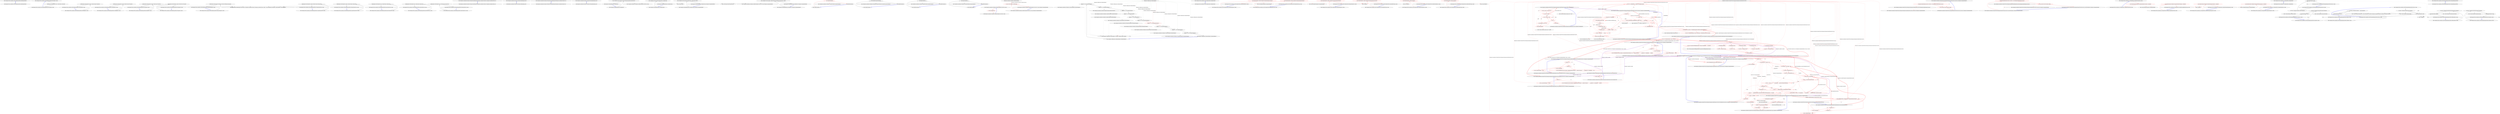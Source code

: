 digraph  {
n0 [cluster="Humanizer.Tests.Localisation.roRO.DateHumanizeTests.DateHumanizeTests()", label="Entry Humanizer.Tests.Localisation.roRO.DateHumanizeTests.DateHumanizeTests()", span="14-14"];
n1 [cluster="Humanizer.Tests.Localisation.roRO.DateHumanizeTests.DateHumanizeTests()", label="Exit Humanizer.Tests.Localisation.roRO.DateHumanizeTests.DateHumanizeTests()", span="14-14"];
n2 [cluster="Humanizer.Tests.Localisation.roRO.DateHumanizeTests.HoursAgo(int, string)", label="Entry Humanizer.Tests.Localisation.roRO.DateHumanizeTests.HoursAgo(int, string)", span="21-21"];
n3 [cluster="Humanizer.Tests.Localisation.roRO.DateHumanizeTests.HoursAgo(int, string)", label="DateHumanize.Verify(expected, hours, TimeUnit.Hour, Tense.Past)", span="23-23"];
n4 [cluster="Humanizer.Tests.Localisation.roRO.DateHumanizeTests.HoursAgo(int, string)", label="Exit Humanizer.Tests.Localisation.roRO.DateHumanizeTests.HoursAgo(int, string)", span="21-21"];
n5 [cluster="Humanizer.Tests.DateHumanize.Verify(string, int, Humanizer.Localisation.TimeUnit, Humanizer.Localisation.Tense, double?, System.Globalization.CultureInfo, System.DateTime?, System.DateTime?)", label="Entry Humanizer.Tests.DateHumanize.Verify(string, int, Humanizer.Localisation.TimeUnit, Humanizer.Localisation.Tense, double?, System.Globalization.CultureInfo, System.DateTime?, System.DateTime?)", span="35-35"];
n6 [cluster="Humanizer.Tests.Localisation.roRO.DateHumanizeTests.MinutesAgo(int, string)", label="Entry Humanizer.Tests.Localisation.roRO.DateHumanizeTests.MinutesAgo(int, string)", span="30-30"];
n7 [cluster="Humanizer.Tests.Localisation.roRO.DateHumanizeTests.MinutesAgo(int, string)", label="DateHumanize.Verify(expected, minutes, TimeUnit.Minute, Tense.Past)", span="32-32"];
n8 [cluster="Humanizer.Tests.Localisation.roRO.DateHumanizeTests.MinutesAgo(int, string)", label="Exit Humanizer.Tests.Localisation.roRO.DateHumanizeTests.MinutesAgo(int, string)", span="30-30"];
n9 [cluster="Humanizer.Tests.Localisation.roRO.DateHumanizeTests.SecondsAgo(int, string)", label="Entry Humanizer.Tests.Localisation.roRO.DateHumanizeTests.SecondsAgo(int, string)", span="38-38"];
n10 [cluster="Humanizer.Tests.Localisation.roRO.DateHumanizeTests.SecondsAgo(int, string)", label="DateHumanize.Verify(expected, seconds, TimeUnit.Second, Tense.Past)", span="40-40"];
n11 [cluster="Humanizer.Tests.Localisation.roRO.DateHumanizeTests.SecondsAgo(int, string)", label="Exit Humanizer.Tests.Localisation.roRO.DateHumanizeTests.SecondsAgo(int, string)", span="38-38"];
n12 [cluster="Humanizer.Tests.Localisation.roRO.DateHumanizeTests.DaysAgo(int, string)", label="Entry Humanizer.Tests.Localisation.roRO.DateHumanizeTests.DaysAgo(int, string)", span="46-46"];
n13 [cluster="Humanizer.Tests.Localisation.roRO.DateHumanizeTests.DaysAgo(int, string)", label="DateHumanize.Verify(expected, seconds, TimeUnit.Day, Tense.Past)", span="48-48"];
n14 [cluster="Humanizer.Tests.Localisation.roRO.DateHumanizeTests.DaysAgo(int, string)", label="Exit Humanizer.Tests.Localisation.roRO.DateHumanizeTests.DaysAgo(int, string)", span="46-46"];
n15 [cluster="Humanizer.Tests.Localisation.roRO.DateHumanizeTests.YearsAgo(int, string)", label="Entry Humanizer.Tests.Localisation.roRO.DateHumanizeTests.YearsAgo(int, string)", span="54-54"];
n16 [cluster="Humanizer.Tests.Localisation.roRO.DateHumanizeTests.YearsAgo(int, string)", label="DateHumanize.Verify(expected, seconds, TimeUnit.Year, Tense.Past)", span="56-56"];
n17 [cluster="Humanizer.Tests.Localisation.roRO.DateHumanizeTests.YearsAgo(int, string)", label="Exit Humanizer.Tests.Localisation.roRO.DateHumanizeTests.YearsAgo(int, string)", span="54-54"];
n18 [cluster="Humanizer.Tests.Localisation.roRO.DateHumanizeTests.MillisecondsAgo(int, string)", label="Entry Humanizer.Tests.Localisation.roRO.DateHumanizeTests.MillisecondsAgo(int, string)", span="62-62"];
n19 [cluster="Humanizer.Tests.Localisation.roRO.DateHumanizeTests.MillisecondsAgo(int, string)", label="DateHumanize.Verify(expected, milliseconds, TimeUnit.Millisecond, Tense.Past)", span="64-64"];
n20 [cluster="Humanizer.Tests.Localisation.roRO.DateHumanizeTests.MillisecondsAgo(int, string)", label="Exit Humanizer.Tests.Localisation.roRO.DateHumanizeTests.MillisecondsAgo(int, string)", span="62-62"];
n21 [cluster="Humanizer.Tests.Localisation.roRO.DateHumanizeTests.SecondsFromNow(int, string)", label="Entry Humanizer.Tests.Localisation.roRO.DateHumanizeTests.SecondsFromNow(int, string)", span="70-70"];
n22 [cluster="Humanizer.Tests.Localisation.roRO.DateHumanizeTests.SecondsFromNow(int, string)", label="DateHumanize.Verify(expected, seconds, TimeUnit.Second, Tense.Future)", span="72-72"];
n23 [cluster="Humanizer.Tests.Localisation.roRO.DateHumanizeTests.SecondsFromNow(int, string)", label="Exit Humanizer.Tests.Localisation.roRO.DateHumanizeTests.SecondsFromNow(int, string)", span="70-70"];
n24 [cluster="Humanizer.Tests.Localisation.roRO.DateHumanizeTests.MinutesFromNow(int, string)", label="Entry Humanizer.Tests.Localisation.roRO.DateHumanizeTests.MinutesFromNow(int, string)", span="78-78"];
n25 [cluster="Humanizer.Tests.Localisation.roRO.DateHumanizeTests.MinutesFromNow(int, string)", label="DateHumanize.Verify(expected, minutes, TimeUnit.Minute, Tense.Future)", span="80-80"];
n26 [cluster="Humanizer.Tests.Localisation.roRO.DateHumanizeTests.MinutesFromNow(int, string)", label="Exit Humanizer.Tests.Localisation.roRO.DateHumanizeTests.MinutesFromNow(int, string)", span="78-78"];
n27 [cluster="Humanizer.Tests.Localisation.roRO.DateHumanizeTests.HoursFromNow(int, string)", label="Entry Humanizer.Tests.Localisation.roRO.DateHumanizeTests.HoursFromNow(int, string)", span="86-86"];
n28 [cluster="Humanizer.Tests.Localisation.roRO.DateHumanizeTests.HoursFromNow(int, string)", label="DateHumanize.Verify(expected, hours, TimeUnit.Hour, Tense.Future)", span="88-88"];
n29 [cluster="Humanizer.Tests.Localisation.roRO.DateHumanizeTests.HoursFromNow(int, string)", label="Exit Humanizer.Tests.Localisation.roRO.DateHumanizeTests.HoursFromNow(int, string)", span="86-86"];
n30 [cluster="Humanizer.Tests.Localisation.roRO.DateHumanizeTests.DaysFromNow(int, string)", label="Entry Humanizer.Tests.Localisation.roRO.DateHumanizeTests.DaysFromNow(int, string)", span="94-94"];
n31 [cluster="Humanizer.Tests.Localisation.roRO.DateHumanizeTests.DaysFromNow(int, string)", label="DateHumanize.Verify(expected, days, TimeUnit.Day, Tense.Future)", span="96-96"];
n32 [cluster="Humanizer.Tests.Localisation.roRO.DateHumanizeTests.DaysFromNow(int, string)", label="Exit Humanizer.Tests.Localisation.roRO.DateHumanizeTests.DaysFromNow(int, string)", span="94-94"];
n33 [cluster="Humanizer.Tests.Localisation.roRO.DateHumanizeTests.YearsFromNow(int, string)", label="Entry Humanizer.Tests.Localisation.roRO.DateHumanizeTests.YearsFromNow(int, string)", span="102-102"];
n34 [cluster="Humanizer.Tests.Localisation.roRO.DateHumanizeTests.YearsFromNow(int, string)", label="DateHumanize.Verify(expected, years, TimeUnit.Year, Tense.Future)", span="104-104"];
n35 [cluster="Humanizer.Tests.Localisation.roRO.DateHumanizeTests.YearsFromNow(int, string)", label="Exit Humanizer.Tests.Localisation.roRO.DateHumanizeTests.YearsFromNow(int, string)", span="102-102"];
m0_2 [cluster="Humanizer.Localisation.Formatters.IFormatter.DateHumanize(Humanizer.Localisation.TimeUnit, Humanizer.Localisation.Tense, int)", file="MetricNumeralExtensions.cs", label="Entry Humanizer.Localisation.Formatters.IFormatter.DateHumanize(Humanizer.Localisation.TimeUnit, Humanizer.Localisation.Tense, int)", span="10-10"];
m0_3 [cluster="Humanizer.Localisation.Formatters.IFormatter.DateHumanize(Humanizer.Localisation.TimeUnit, Humanizer.Localisation.Tense, int)", file="MetricNumeralExtensions.cs", label="Exit Humanizer.Localisation.Formatters.IFormatter.DateHumanize(Humanizer.Localisation.TimeUnit, Humanizer.Localisation.Tense, int)", span="10-10"];
m0_0 [cluster="Humanizer.Localisation.Formatters.IFormatter.DateHumanize_Now()", file="MetricNumeralExtensions.cs", label="Entry Humanizer.Localisation.Formatters.IFormatter.DateHumanize_Now()", span="9-9"];
m0_1 [cluster="Humanizer.Localisation.Formatters.IFormatter.DateHumanize_Now()", file="MetricNumeralExtensions.cs", label="Exit Humanizer.Localisation.Formatters.IFormatter.DateHumanize_Now()", span="9-9"];
m0_6 [cluster="Humanizer.Localisation.Formatters.IFormatter.TimeSpanHumanize(Humanizer.Localisation.TimeUnit, int)", file="MetricNumeralExtensions.cs", label="Entry Humanizer.Localisation.Formatters.IFormatter.TimeSpanHumanize(Humanizer.Localisation.TimeUnit, int)", span="13-13"];
m0_7 [cluster="Humanizer.Localisation.Formatters.IFormatter.TimeSpanHumanize(Humanizer.Localisation.TimeUnit, int)", file="MetricNumeralExtensions.cs", label="Exit Humanizer.Localisation.Formatters.IFormatter.TimeSpanHumanize(Humanizer.Localisation.TimeUnit, int)", span="13-13"];
m0_4 [cluster="Humanizer.Localisation.Formatters.IFormatter.TimeSpanHumanize_Zero()", file="MetricNumeralExtensions.cs", label="Entry Humanizer.Localisation.Formatters.IFormatter.TimeSpanHumanize_Zero()", span="12-12"];
m0_5 [cluster="Humanizer.Localisation.Formatters.IFormatter.TimeSpanHumanize_Zero()", file="MetricNumeralExtensions.cs", label="Exit Humanizer.Localisation.Formatters.IFormatter.TimeSpanHumanize_Zero()", span="12-12"];
m2_28 [cluster="int.ToString(System.IFormatProvider)", file="NumberToWordsConverterRegistry.cs", label="Entry int.ToString(System.IFormatProvider)", span="0-0"];
m2_7 [cluster="Humanizer.Localisation.Ordinalizers.SpanishOrdinalizer.SpanishOrdinalizer()", file="NumberToWordsConverterRegistry.cs", label="Entry Humanizer.Localisation.Ordinalizers.SpanishOrdinalizer.SpanishOrdinalizer()", span="2-2"];
m2_25 [cluster="Humanizer.OrdinalizeExtensions.Ordinalize(int)", file="NumberToWordsConverterRegistry.cs", label="Entry Humanizer.OrdinalizeExtensions.Ordinalize(int)", span="50-50"];
m2_26 [cluster="Humanizer.OrdinalizeExtensions.Ordinalize(int)", file="NumberToWordsConverterRegistry.cs", label="return Ordinalizer.Convert(number, number.ToString(CultureInfo.InvariantCulture));", span="52-52"];
m2_27 [cluster="Humanizer.OrdinalizeExtensions.Ordinalize(int)", file="NumberToWordsConverterRegistry.cs", label="Exit Humanizer.OrdinalizeExtensions.Ordinalize(int)", span="50-50"];
m2_21 [cluster="Humanizer.OrdinalizeExtensions.Ordinalize(string, Humanizer.GrammaticalGender)", file="NumberToWordsConverterRegistry.cs", label="Entry Humanizer.OrdinalizeExtensions.Ordinalize(string, Humanizer.GrammaticalGender)", span="40-40"];
m2_22 [cluster="Humanizer.OrdinalizeExtensions.Ordinalize(string, Humanizer.GrammaticalGender)", file="NumberToWordsConverterRegistry.cs", label="return Ordinalizer.Convert(int.Parse(numberString), numberString, gender);", span="42-42"];
m2_23 [cluster="Humanizer.OrdinalizeExtensions.Ordinalize(string, Humanizer.GrammaticalGender)", file="NumberToWordsConverterRegistry.cs", label="Exit Humanizer.OrdinalizeExtensions.Ordinalize(string, Humanizer.GrammaticalGender)", span="40-40"];
m2_11 [cluster="Humanizer.Localisation.Ordinalizers.BrazilianPortugueseOrdinalizer.BrazilianPortugueseOrdinalizer()", file="NumberToWordsConverterRegistry.cs", label="Entry Humanizer.Localisation.Ordinalizers.BrazilianPortugueseOrdinalizer.BrazilianPortugueseOrdinalizer()", span="2-2"];
m2_16 [cluster="Humanizer.OrdinalizeExtensions.Ordinalize(string)", file="NumberToWordsConverterRegistry.cs", label="Entry Humanizer.OrdinalizeExtensions.Ordinalize(string)", span="26-26"];
m2_17 [cluster="Humanizer.OrdinalizeExtensions.Ordinalize(string)", file="NumberToWordsConverterRegistry.cs", label="return Ordinalizer.Convert(int.Parse(numberString), numberString);", span="28-28"];
m2_18 [cluster="Humanizer.OrdinalizeExtensions.Ordinalize(string)", file="NumberToWordsConverterRegistry.cs", label="Exit Humanizer.OrdinalizeExtensions.Ordinalize(string)", span="26-26"];
m2_19 [cluster="int.Parse(string)", file="NumberToWordsConverterRegistry.cs", label="Entry int.Parse(string)", span="0-0"];
m2_3 [cluster="Humanizer.Localisation.Ordinalizers.EnglishOrdinalizer.EnglishOrdinalizer()", file="NumberToWordsConverterRegistry.cs", label="Entry Humanizer.Localisation.Ordinalizers.EnglishOrdinalizer.EnglishOrdinalizer()", span="2-2"];
m2_20 [cluster="Humanizer.Localisation.Ordinalizers.DefaultOrdinalizer.Convert(int, string)", file="NumberToWordsConverterRegistry.cs", label="Entry Humanizer.Localisation.Ordinalizers.DefaultOrdinalizer.Convert(int, string)", span="9-9"];
m2_29 [cluster="Humanizer.OrdinalizeExtensions.Ordinalize(int, Humanizer.GrammaticalGender)", file="NumberToWordsConverterRegistry.cs", label="Entry Humanizer.OrdinalizeExtensions.Ordinalize(int, Humanizer.GrammaticalGender)", span="64-64"];
m2_30 [cluster="Humanizer.OrdinalizeExtensions.Ordinalize(int, Humanizer.GrammaticalGender)", file="NumberToWordsConverterRegistry.cs", label="return Ordinalizer.Convert(number, number.ToString(CultureInfo.InvariantCulture), gender);", span="66-66"];
m2_31 [cluster="Humanizer.OrdinalizeExtensions.Ordinalize(int, Humanizer.GrammaticalGender)", file="NumberToWordsConverterRegistry.cs", label="Exit Humanizer.OrdinalizeExtensions.Ordinalize(int, Humanizer.GrammaticalGender)", span="64-64"];
m2_15 [cluster="Humanizer.Localisation.Ordinalizers.RussianOrdinalizer.RussianOrdinalizer()", file="NumberToWordsConverterRegistry.cs", label="Entry Humanizer.Localisation.Ordinalizers.RussianOrdinalizer.RussianOrdinalizer()", span="2-2"];
m2_12 [cluster="lambda expression", file="NumberToWordsConverterRegistry.cs", label="Entry lambda expression", span="18-18"];
m2_0 [cluster="lambda expression", file="NumberToWordsConverterRegistry.cs", label="Entry lambda expression", span="15-15"];
m2_1 [cluster="lambda expression", file="NumberToWordsConverterRegistry.cs", label="new EnglishOrdinalizer()", span="15-15"];
m2_2 [cluster="lambda expression", file="NumberToWordsConverterRegistry.cs", label="Exit lambda expression", span="15-15"];
m2_4 [cluster="lambda expression", file="NumberToWordsConverterRegistry.cs", label="Entry lambda expression", span="16-16"];
m2_5 [cluster="lambda expression", color=red, community=0, file="NumberToWordsConverterRegistry.cs", label="1: new SpanishOrdinalizer()", span="16-16"];
m2_6 [cluster="lambda expression", file="NumberToWordsConverterRegistry.cs", label="Exit lambda expression", span="16-16"];
m2_8 [cluster="lambda expression", file="NumberToWordsConverterRegistry.cs", label="Entry lambda expression", span="17-17"];
m2_9 [cluster="lambda expression", file="NumberToWordsConverterRegistry.cs", label="new BrazilianPortugueseOrdinalizer()", span="17-17"];
m2_10 [cluster="lambda expression", file="NumberToWordsConverterRegistry.cs", label="Exit lambda expression", span="17-17"];
m2_13 [cluster="lambda expression", file="NumberToWordsConverterRegistry.cs", label="new RussianOrdinalizer()", span="18-18"];
m2_14 [cluster="lambda expression", file="NumberToWordsConverterRegistry.cs", label="Exit lambda expression", span="18-18"];
m2_24 [cluster="Humanizer.Localisation.Ordinalizers.DefaultOrdinalizer.Convert(int, string, Humanizer.GrammaticalGender)", file="NumberToWordsConverterRegistry.cs", label="Entry Humanizer.Localisation.Ordinalizers.DefaultOrdinalizer.Convert(int, string, Humanizer.GrammaticalGender)", span="4-4"];
m3_3 [cluster="Humanizer.Localisation.Ordinalizers.DefaultOrdinalizer.Convert(int, string)", file="NumberToWordsTests.cs", label="Entry Humanizer.Localisation.Ordinalizers.DefaultOrdinalizer.Convert(int, string)", span="9-9"];
m3_4 [cluster="Humanizer.Localisation.Ordinalizers.DefaultOrdinalizer.Convert(int, string)", color=red, community=0, file="NumberToWordsTests.cs", label="0: return numberString;", span="11-11"];
m3_5 [cluster="Humanizer.Localisation.Ordinalizers.DefaultOrdinalizer.Convert(int, string)", file="NumberToWordsTests.cs", label="Exit Humanizer.Localisation.Ordinalizers.DefaultOrdinalizer.Convert(int, string)", span="9-9"];
m3_0 [cluster="Humanizer.Localisation.Ordinalizers.DefaultOrdinalizer.Convert(int, string, Humanizer.GrammaticalGender)", file="NumberToWordsTests.cs", label="Entry Humanizer.Localisation.Ordinalizers.DefaultOrdinalizer.Convert(int, string, Humanizer.GrammaticalGender)", span="4-4"];
m3_1 [cluster="Humanizer.Localisation.Ordinalizers.DefaultOrdinalizer.Convert(int, string, Humanizer.GrammaticalGender)", color=red, community=0, file="NumberToWordsTests.cs", label="3: return Convert(number, numberString);", span="6-6"];
m3_2 [cluster="Humanizer.Localisation.Ordinalizers.DefaultOrdinalizer.Convert(int, string, Humanizer.GrammaticalGender)", file="NumberToWordsTests.cs", label="Exit Humanizer.Localisation.Ordinalizers.DefaultOrdinalizer.Convert(int, string, Humanizer.GrammaticalGender)", span="4-4"];
m3_6 [file="NumberToWordsTests.cs", label="Humanizer.Localisation.Ordinalizers.DefaultOrdinalizer", span=""];
m4_13 [cluster="Humanizer.Configuration.LocaliserRegistry<TLocaliser>.Register(string, TLocaliser)", file="OrdinalizerRegistry.cs", label="Entry Humanizer.Configuration.LocaliserRegistry<TLocaliser>.Register(string, TLocaliser)", span="54-54"];
m4_15 [cluster="Humanizer.Localisation.Ordinalizers.SpanishOrdinalizer.SpanishOrdinalizer()", file="OrdinalizerRegistry.cs", label="Entry Humanizer.Localisation.Ordinalizers.SpanishOrdinalizer.SpanishOrdinalizer()", span="2-2"];
m4_21 [cluster="Humanizer.Localisation.Ordinalizers.TurkishOrdinalizer.TurkishOrdinalizer()", file="OrdinalizerRegistry.cs", label="Entry Humanizer.Localisation.Ordinalizers.TurkishOrdinalizer.TurkishOrdinalizer()", span="7-7"];
m4_22 [cluster="Humanizer.Localisation.Ordinalizers.UkrainianOrdinalizer.UkrainianOrdinalizer()", file="OrdinalizerRegistry.cs", label="Entry Humanizer.Localisation.Ordinalizers.UkrainianOrdinalizer.UkrainianOrdinalizer()", span="2-2"];
m4_14 [cluster="Humanizer.Localisation.Ordinalizers.EnglishOrdinalizer.EnglishOrdinalizer()", file="OrdinalizerRegistry.cs", label="Entry Humanizer.Localisation.Ordinalizers.EnglishOrdinalizer.EnglishOrdinalizer()", span="2-2"];
m4_12 [cluster="Humanizer.Localisation.Ordinalizers.GermanOrdinalizer.GermanOrdinalizer()", file="OrdinalizerRegistry.cs", label="Entry Humanizer.Localisation.Ordinalizers.GermanOrdinalizer.GermanOrdinalizer()", span="2-2"];
m4_0 [cluster="Humanizer.Configuration.OrdinalizerRegistry.OrdinalizerRegistry()", file="OrdinalizerRegistry.cs", label="Entry Humanizer.Configuration.OrdinalizerRegistry.OrdinalizerRegistry()", span="6-6"];
m4_1 [cluster="Humanizer.Configuration.OrdinalizerRegistry.OrdinalizerRegistry()", file="OrdinalizerRegistry.cs", label="Register(''de'', new GermanOrdinalizer())", span="8-8"];
m4_2 [cluster="Humanizer.Configuration.OrdinalizerRegistry.OrdinalizerRegistry()", file="OrdinalizerRegistry.cs", label="Register(''en'', new EnglishOrdinalizer())", span="9-9"];
m4_3 [cluster="Humanizer.Configuration.OrdinalizerRegistry.OrdinalizerRegistry()", file="OrdinalizerRegistry.cs", label="Register(''es'', new SpanishOrdinalizer())", span="10-10"];
m4_4 [cluster="Humanizer.Configuration.OrdinalizerRegistry.OrdinalizerRegistry()", file="OrdinalizerRegistry.cs", label="Register(''it'', new ItalianOrdinalizer())", span="11-11"];
m4_5 [cluster="Humanizer.Configuration.OrdinalizerRegistry.OrdinalizerRegistry()", file="OrdinalizerRegistry.cs", label="Register(''nl'', new DutchOrdinalizer())", span="12-12"];
m4_6 [cluster="Humanizer.Configuration.OrdinalizerRegistry.OrdinalizerRegistry()", file="OrdinalizerRegistry.cs", label="Register(''pt'', new PortugueseOrdinalizer())", span="13-13"];
m4_7 [cluster="Humanizer.Configuration.OrdinalizerRegistry.OrdinalizerRegistry()", color=red, community=0, file="OrdinalizerRegistry.cs", label="1: Register(''ro'', new RomanianOrdinalizer())", span="14-14"];
m4_8 [cluster="Humanizer.Configuration.OrdinalizerRegistry.OrdinalizerRegistry()", file="OrdinalizerRegistry.cs", label="Register(''ru'', new RussianOrdinalizer())", span="15-15"];
m4_9 [cluster="Humanizer.Configuration.OrdinalizerRegistry.OrdinalizerRegistry()", file="OrdinalizerRegistry.cs", label="Register(''tr'', new TurkishOrdinalizer())", span="16-16"];
m4_10 [cluster="Humanizer.Configuration.OrdinalizerRegistry.OrdinalizerRegistry()", file="OrdinalizerRegistry.cs", label="Register(''uk'', new UkrainianOrdinalizer())", span="17-17"];
m4_11 [cluster="Humanizer.Configuration.OrdinalizerRegistry.OrdinalizerRegistry()", file="OrdinalizerRegistry.cs", label="Exit Humanizer.Configuration.OrdinalizerRegistry.OrdinalizerRegistry()", span="6-6"];
m4_16 [cluster="Humanizer.Localisation.Ordinalizers.ItalianOrdinalizer.ItalianOrdinalizer()", file="OrdinalizerRegistry.cs", label="Entry Humanizer.Localisation.Ordinalizers.ItalianOrdinalizer.ItalianOrdinalizer()", span="2-2"];
m4_17 [cluster="Humanizer.Localisation.Ordinalizers.DutchOrdinalizer.DutchOrdinalizer()", file="OrdinalizerRegistry.cs", label="Entry Humanizer.Localisation.Ordinalizers.DutchOrdinalizer.DutchOrdinalizer()", span="2-2"];
m4_18 [cluster="Humanizer.Localisation.Ordinalizers.PortugueseOrdinalizer.PortugueseOrdinalizer()", file="OrdinalizerRegistry.cs", label="Entry Humanizer.Localisation.Ordinalizers.PortugueseOrdinalizer.PortugueseOrdinalizer()", span="2-2"];
m4_19 [cluster="Humanizer.Localisation.Ordinalizers.RomanianOrdinalizer.RomanianOrdinalizer()", file="OrdinalizerRegistry.cs", label="Entry Humanizer.Localisation.Ordinalizers.RomanianOrdinalizer.RomanianOrdinalizer()", span="6-6"];
m4_20 [cluster="Humanizer.Localisation.Ordinalizers.RussianOrdinalizer.RussianOrdinalizer()", file="OrdinalizerRegistry.cs", label="Entry Humanizer.Localisation.Ordinalizers.RussianOrdinalizer.RussianOrdinalizer()", span="2-2"];
m4_23 [file="OrdinalizerRegistry.cs", label="Humanizer.Configuration.OrdinalizerRegistry", span=""];
m5_0 [cluster="Humanizer.Tests.Localisation.roRO.OrdinalizerTests.OrdinalizerTests()", file="OrdinalizerTests.cs", label="Entry Humanizer.Tests.Localisation.roRO.OrdinalizerTests.OrdinalizerTests()", span="6-6"];
m5_1 [cluster="Humanizer.Tests.Localisation.roRO.OrdinalizerTests.OrdinalizerTests()", file="OrdinalizerTests.cs", label="Exit Humanizer.Tests.Localisation.roRO.OrdinalizerTests.OrdinalizerTests()", span="6-6"];
m5_14 [cluster="int.Ordinalize(Humanizer.GrammaticalGender)", file="OrdinalizerTests.cs", label="Entry int.Ordinalize(Humanizer.GrammaticalGender)", span="53-53"];
m5_18 [cluster="string.Ordinalize(Humanizer.GrammaticalGender)", file="OrdinalizerTests.cs", label="Entry string.Ordinalize(Humanizer.GrammaticalGender)", span="29-29"];
m5_22 [cluster="Humanizer.Tests.Localisation.roRO.OrdinalizerTests.FeminineText(string, string)", file="OrdinalizerTests.cs", label="Entry Humanizer.Tests.Localisation.roRO.OrdinalizerTests.FeminineText(string, string)", span="69-69"];
m5_23 [cluster="Humanizer.Tests.Localisation.roRO.OrdinalizerTests.FeminineText(string, string)", color=red, community=0, file="OrdinalizerTests.cs", label="1: Assert.Equal(expected, number.Ordinalize(GrammaticalGender.Feminine))", span="71-71"];
m5_24 [cluster="Humanizer.Tests.Localisation.roRO.OrdinalizerTests.FeminineText(string, string)", file="OrdinalizerTests.cs", label="Exit Humanizer.Tests.Localisation.roRO.OrdinalizerTests.FeminineText(string, string)", span="69-69"];
m5_11 [cluster="Humanizer.Tests.Localisation.roRO.OrdinalizerTests.MasculineNumber(int, string)", file="OrdinalizerTests.cs", label="Entry Humanizer.Tests.Localisation.roRO.OrdinalizerTests.MasculineNumber(int, string)", span="39-39"];
m5_12 [cluster="Humanizer.Tests.Localisation.roRO.OrdinalizerTests.MasculineNumber(int, string)", color=red, community=0, file="OrdinalizerTests.cs", label="1: Assert.Equal(expected, number.Ordinalize(GrammaticalGender.Masculine))", span="41-41"];
m5_13 [cluster="Humanizer.Tests.Localisation.roRO.OrdinalizerTests.MasculineNumber(int, string)", file="OrdinalizerTests.cs", label="Exit Humanizer.Tests.Localisation.roRO.OrdinalizerTests.MasculineNumber(int, string)", span="39-39"];
m5_10 [cluster="string.Ordinalize()", file="OrdinalizerTests.cs", label="Entry string.Ordinalize()", span="15-15"];
m5_19 [cluster="Humanizer.Tests.Localisation.roRO.OrdinalizerTests.FeminineNumber(int, string)", file="OrdinalizerTests.cs", label="Entry Humanizer.Tests.Localisation.roRO.OrdinalizerTests.FeminineNumber(int, string)", span="59-59"];
m5_20 [cluster="Humanizer.Tests.Localisation.roRO.OrdinalizerTests.FeminineNumber(int, string)", color=red, community=0, file="OrdinalizerTests.cs", label="1: Assert.Equal(expected, number.Ordinalize(GrammaticalGender.Feminine))", span="61-61"];
m5_21 [cluster="Humanizer.Tests.Localisation.roRO.OrdinalizerTests.FeminineNumber(int, string)", file="OrdinalizerTests.cs", label="Exit Humanizer.Tests.Localisation.roRO.OrdinalizerTests.FeminineNumber(int, string)", span="59-59"];
m5_6 [cluster="Unk.Equal", file="OrdinalizerTests.cs", label="Entry Unk.Equal", span=""];
m5_5 [cluster="int.Ordinalize()", file="OrdinalizerTests.cs", label="Entry int.Ordinalize()", span="39-39"];
m5_15 [cluster="Humanizer.Tests.Localisation.roRO.OrdinalizerTests.MasculineText(string, string)", file="OrdinalizerTests.cs", label="Entry Humanizer.Tests.Localisation.roRO.OrdinalizerTests.MasculineText(string, string)", span="49-49"];
m5_16 [cluster="Humanizer.Tests.Localisation.roRO.OrdinalizerTests.MasculineText(string, string)", color=red, community=0, file="OrdinalizerTests.cs", label="1: Assert.Equal(expected, number.Ordinalize(GrammaticalGender.Masculine))", span="51-51"];
m5_17 [cluster="Humanizer.Tests.Localisation.roRO.OrdinalizerTests.MasculineText(string, string)", file="OrdinalizerTests.cs", label="Exit Humanizer.Tests.Localisation.roRO.OrdinalizerTests.MasculineText(string, string)", span="49-49"];
m5_2 [cluster="Humanizer.Tests.Localisation.roRO.OrdinalizerTests.GenderlessNumber(int, string)", file="OrdinalizerTests.cs", label="Entry Humanizer.Tests.Localisation.roRO.OrdinalizerTests.GenderlessNumber(int, string)", span="17-17"];
m5_3 [cluster="Humanizer.Tests.Localisation.roRO.OrdinalizerTests.GenderlessNumber(int, string)", color=red, community=0, file="OrdinalizerTests.cs", label="1: Assert.Equal(expected, number.Ordinalize())", span="19-19"];
m5_4 [cluster="Humanizer.Tests.Localisation.roRO.OrdinalizerTests.GenderlessNumber(int, string)", file="OrdinalizerTests.cs", label="Exit Humanizer.Tests.Localisation.roRO.OrdinalizerTests.GenderlessNumber(int, string)", span="17-17"];
m5_7 [cluster="Humanizer.Tests.Localisation.roRO.OrdinalizerTests.GenderlessText(string, string)", file="OrdinalizerTests.cs", label="Entry Humanizer.Tests.Localisation.roRO.OrdinalizerTests.GenderlessText(string, string)", span="28-28"];
m5_8 [cluster="Humanizer.Tests.Localisation.roRO.OrdinalizerTests.GenderlessText(string, string)", color=red, community=0, file="OrdinalizerTests.cs", label="1: Assert.Equal(expected, number.Ordinalize())", span="30-30"];
m5_9 [cluster="Humanizer.Tests.Localisation.roRO.OrdinalizerTests.GenderlessText(string, string)", file="OrdinalizerTests.cs", label="Exit Humanizer.Tests.Localisation.roRO.OrdinalizerTests.GenderlessText(string, string)", span="28-28"];
m7_100 [cluster="Humanizer.Localisation.NumberToWords.Romanian.RomanianCardinalNumberConverter.MillionsConverter(int, Humanizer.GrammaticalGender)", file="RomanianCardinalNumberConverter.cs", label="Entry Humanizer.Localisation.NumberToWords.Romanian.RomanianCardinalNumberConverter.MillionsConverter(int, Humanizer.GrammaticalGender)", span="327-327"];
m7_101 [cluster="Humanizer.Localisation.NumberToWords.Romanian.RomanianCardinalNumberConverter.MillionsConverter(int, Humanizer.GrammaticalGender)", color=red, community=0, file="RomanianCardinalNumberConverter.cs", label="3: number == 0", span="329-329"];
m7_103 [cluster="Humanizer.Localisation.NumberToWords.Romanian.RomanianCardinalNumberConverter.MillionsConverter(int, Humanizer.GrammaticalGender)", color=red, community=0, file="RomanianCardinalNumberConverter.cs", label="1: number == 1", span="332-332"];
m7_105 [cluster="Humanizer.Localisation.NumberToWords.Romanian.RomanianCardinalNumberConverter.MillionsConverter(int, Humanizer.GrammaticalGender)", color=red, community=0, file="RomanianCardinalNumberConverter.cs", label="1: return ThreeDigitSetConverter(number, GrammaticalGender.Feminine, true) + (IsAbove20(number) ? '' '' + _joinAbove20 : String.Empty) + '' milioane'';", span="336-336"];
m7_102 [cluster="Humanizer.Localisation.NumberToWords.Romanian.RomanianCardinalNumberConverter.MillionsConverter(int, Humanizer.GrammaticalGender)", color=red, community=0, file="RomanianCardinalNumberConverter.cs", label="3: return String.Empty;", span="330-330"];
m7_104 [cluster="Humanizer.Localisation.NumberToWords.Romanian.RomanianCardinalNumberConverter.MillionsConverter(int, Humanizer.GrammaticalGender)", color=red, community=0, file="RomanianCardinalNumberConverter.cs", label="3: return _masculineSingular + '' milion'';", span="333-333"];
m7_106 [cluster="Humanizer.Localisation.NumberToWords.Romanian.RomanianCardinalNumberConverter.MillionsConverter(int, Humanizer.GrammaticalGender)", file="RomanianCardinalNumberConverter.cs", label="Exit Humanizer.Localisation.NumberToWords.Romanian.RomanianCardinalNumberConverter.MillionsConverter(int, Humanizer.GrammaticalGender)", span="327-327"];
m7_19 [cluster="Humanizer.Localisation.NumberToWords.Romanian.RomanianCardinalNumberConverter.SplitEveryThreeDigits(int)", file="RomanianCardinalNumberConverter.cs", label="Entry Humanizer.Localisation.NumberToWords.Romanian.RomanianCardinalNumberConverter.SplitEveryThreeDigits(int)", span="142-142"];
m7_26 [cluster="Humanizer.Localisation.NumberToWords.Romanian.RomanianCardinalNumberConverter.SplitEveryThreeDigits(int)", color=red, community=0, file="RomanianCardinalNumberConverter.cs", label="1: List<int> parts = new List<int>()", span="144-144"];
m7_27 [cluster="Humanizer.Localisation.NumberToWords.Romanian.RomanianCardinalNumberConverter.SplitEveryThreeDigits(int)", color=red, community=0, file="RomanianCardinalNumberConverter.cs", label="1: int rest = number", span="145-145"];
m7_30 [cluster="Humanizer.Localisation.NumberToWords.Romanian.RomanianCardinalNumberConverter.SplitEveryThreeDigits(int)", color=red, community=0, file="RomanianCardinalNumberConverter.cs", label="2: parts.Add(threeDigit)", span="151-151"];
m7_32 [cluster="Humanizer.Localisation.NumberToWords.Romanian.RomanianCardinalNumberConverter.SplitEveryThreeDigits(int)", color=red, community=0, file="RomanianCardinalNumberConverter.cs", label="3: return parts;", span="156-156"];
m7_28 [cluster="Humanizer.Localisation.NumberToWords.Romanian.RomanianCardinalNumberConverter.SplitEveryThreeDigits(int)", color=red, community=0, file="RomanianCardinalNumberConverter.cs", label="3: rest > 0", span="147-147"];
m7_29 [cluster="Humanizer.Localisation.NumberToWords.Romanian.RomanianCardinalNumberConverter.SplitEveryThreeDigits(int)", color=red, community=0, file="RomanianCardinalNumberConverter.cs", label="4: int threeDigit = rest % 1000", span="149-149"];
m7_31 [cluster="Humanizer.Localisation.NumberToWords.Romanian.RomanianCardinalNumberConverter.SplitEveryThreeDigits(int)", color=red, community=0, file="RomanianCardinalNumberConverter.cs", label="1: rest = (int)(rest / 1000)", span="153-153"];
m7_33 [cluster="Humanizer.Localisation.NumberToWords.Romanian.RomanianCardinalNumberConverter.SplitEveryThreeDigits(int)", file="RomanianCardinalNumberConverter.cs", label="Exit Humanizer.Localisation.NumberToWords.Romanian.RomanianCardinalNumberConverter.SplitEveryThreeDigits(int)", span="142-142"];
m7_34 [cluster="System.Collections.Generic.List<T>.List()", file="RomanianCardinalNumberConverter.cs", label="Entry System.Collections.Generic.List<T>.List()", span="0-0"];
m7_23 [cluster="string.Trim()", file="RomanianCardinalNumberConverter.cs", label="Entry string.Trim()", span="0-0"];
m7_79 [cluster="string.Contains(string)", file="RomanianCardinalNumberConverter.cs", label="Entry string.Contains(string)", span="0-0"];
m7_90 [cluster="Humanizer.Localisation.NumberToWords.Romanian.RomanianCardinalNumberConverter.UnitsConverter(int, Humanizer.GrammaticalGender)", file="RomanianCardinalNumberConverter.cs", label="Entry Humanizer.Localisation.NumberToWords.Romanian.RomanianCardinalNumberConverter.UnitsConverter(int, Humanizer.GrammaticalGender)", span="285-285"];
m7_91 [cluster="Humanizer.Localisation.NumberToWords.Romanian.RomanianCardinalNumberConverter.UnitsConverter(int, Humanizer.GrammaticalGender)", color=red, community=0, file="RomanianCardinalNumberConverter.cs", label="1: return ThreeDigitSetConverter(number, gender, true);", span="287-287"];
m7_92 [cluster="Humanizer.Localisation.NumberToWords.Romanian.RomanianCardinalNumberConverter.UnitsConverter(int, Humanizer.GrammaticalGender)", file="RomanianCardinalNumberConverter.cs", label="Exit Humanizer.Localisation.NumberToWords.Romanian.RomanianCardinalNumberConverter.UnitsConverter(int, Humanizer.GrammaticalGender)", span="285-285"];
m7_52 [cluster="Humanizer.Localisation.NumberToWords.Romanian.RomanianCardinalNumberConverter.ThreeDigitSetConverter(int, Humanizer.GrammaticalGender, bool)", file="RomanianCardinalNumberConverter.cs", label="Entry Humanizer.Localisation.NumberToWords.Romanian.RomanianCardinalNumberConverter.ThreeDigitSetConverter(int, Humanizer.GrammaticalGender, bool)", span="204-204"];
m7_53 [cluster="Humanizer.Localisation.NumberToWords.Romanian.RomanianCardinalNumberConverter.ThreeDigitSetConverter(int, Humanizer.GrammaticalGender, bool)", color=red, community=0, file="RomanianCardinalNumberConverter.cs", label="0: number == 0", span="206-206"];
m7_55 [cluster="Humanizer.Localisation.NumberToWords.Romanian.RomanianCardinalNumberConverter.ThreeDigitSetConverter(int, Humanizer.GrammaticalGender, bool)", color=red, community=0, file="RomanianCardinalNumberConverter.cs", label="4: int tensAndUnits = number % 100", span="210-210"];
m7_56 [cluster="Humanizer.Localisation.NumberToWords.Romanian.RomanianCardinalNumberConverter.ThreeDigitSetConverter(int, Humanizer.GrammaticalGender, bool)", color=red, community=0, file="RomanianCardinalNumberConverter.cs", label="4: int hundreds = (int)(number / 100)", span="212-212"];
m7_63 [cluster="Humanizer.Localisation.NumberToWords.Romanian.RomanianCardinalNumberConverter.ThreeDigitSetConverter(int, Humanizer.GrammaticalGender, bool)", color=red, community=0, file="RomanianCardinalNumberConverter.cs", label="1: words += '' '' + getPartByGender(_units[tensAndUnits], gender)", span="229-229"];
m7_65 [cluster="Humanizer.Localisation.NumberToWords.Romanian.RomanianCardinalNumberConverter.ThreeDigitSetConverter(int, Humanizer.GrammaticalGender, bool)", color=red, community=0, file="RomanianCardinalNumberConverter.cs", label="1: words += '' '' + getPartByGender(_teensUnder20NumberToText[tensAndUnits - 10], gender)", span="234-234"];
m7_66 [cluster="Humanizer.Localisation.NumberToWords.Romanian.RomanianCardinalNumberConverter.ThreeDigitSetConverter(int, Humanizer.GrammaticalGender, bool)", color=red, community=0, file="RomanianCardinalNumberConverter.cs", label="1: string unitsText = (units == 0 ? String.Empty : '' '' + (_joinGroups + '' '' + getPartByGender(_units[units], gender)))", span="239-239"];
m7_54 [cluster="Humanizer.Localisation.NumberToWords.Romanian.RomanianCardinalNumberConverter.ThreeDigitSetConverter(int, Humanizer.GrammaticalGender, bool)", color=red, community=0, file="RomanianCardinalNumberConverter.cs", label="3: return String.Empty;", span="207-207"];
m7_57 [cluster="Humanizer.Localisation.NumberToWords.Romanian.RomanianCardinalNumberConverter.ThreeDigitSetConverter(int, Humanizer.GrammaticalGender, bool)", color=red, community=0, file="RomanianCardinalNumberConverter.cs", label="0: int units = tensAndUnits % 10", span="215-215"];
m7_58 [cluster="Humanizer.Localisation.NumberToWords.Romanian.RomanianCardinalNumberConverter.ThreeDigitSetConverter(int, Humanizer.GrammaticalGender, bool)", color=red, community=0, file="RomanianCardinalNumberConverter.cs", label="0: int tens = (int)(tensAndUnits / 10)", span="216-216"];
m7_62 [cluster="Humanizer.Localisation.NumberToWords.Romanian.RomanianCardinalNumberConverter.ThreeDigitSetConverter(int, Humanizer.GrammaticalGender, bool)", color=red, community=0, file="RomanianCardinalNumberConverter.cs", label="4: tensAndUnits <= 9", span="226-226"];
m7_64 [cluster="Humanizer.Localisation.NumberToWords.Romanian.RomanianCardinalNumberConverter.ThreeDigitSetConverter(int, Humanizer.GrammaticalGender, bool)", color=red, community=0, file="RomanianCardinalNumberConverter.cs", label="4: tensAndUnits <= 19", span="231-231"];
m7_60 [cluster="Humanizer.Localisation.NumberToWords.Romanian.RomanianCardinalNumberConverter.ThreeDigitSetConverter(int, Humanizer.GrammaticalGender, bool)", color=red, community=0, file="RomanianCardinalNumberConverter.cs", label="0: words += HundredsToText(hundreds)", span="221-221"];
m7_59 [cluster="Humanizer.Localisation.NumberToWords.Romanian.RomanianCardinalNumberConverter.ThreeDigitSetConverter(int, Humanizer.GrammaticalGender, bool)", color=red, community=0, file="RomanianCardinalNumberConverter.cs", label="0: string words = String.Empty", span="218-218"];
m7_61 [cluster="Humanizer.Localisation.NumberToWords.Romanian.RomanianCardinalNumberConverter.ThreeDigitSetConverter(int, Humanizer.GrammaticalGender, bool)", color=red, community=0, file="RomanianCardinalNumberConverter.cs", label="4: words +=  ((tens >= 2) ? '' '' : String.Empty) + _tensOver20NumberToText[tens]", span="224-224"];
m7_67 [cluster="Humanizer.Localisation.NumberToWords.Romanian.RomanianCardinalNumberConverter.ThreeDigitSetConverter(int, Humanizer.GrammaticalGender, bool)", color=red, community=0, file="RomanianCardinalNumberConverter.cs", label="3: words += unitsText", span="241-241"];
m7_68 [cluster="Humanizer.Localisation.NumberToWords.Romanian.RomanianCardinalNumberConverter.ThreeDigitSetConverter(int, Humanizer.GrammaticalGender, bool)", color=red, community=0, file="RomanianCardinalNumberConverter.cs", label="3: return words;", span="244-244"];
m7_69 [cluster="Humanizer.Localisation.NumberToWords.Romanian.RomanianCardinalNumberConverter.ThreeDigitSetConverter(int, Humanizer.GrammaticalGender, bool)", file="RomanianCardinalNumberConverter.cs", label="Exit Humanizer.Localisation.NumberToWords.Romanian.RomanianCardinalNumberConverter.ThreeDigitSetConverter(int, Humanizer.GrammaticalGender, bool)", span="204-204"];
m7_71 [cluster="Humanizer.Localisation.NumberToWords.Romanian.RomanianCardinalNumberConverter.getPartByGender(string, Humanizer.GrammaticalGender)", file="RomanianCardinalNumberConverter.cs", label="Entry Humanizer.Localisation.NumberToWords.Romanian.RomanianCardinalNumberConverter.getPartByGender(string, Humanizer.GrammaticalGender)", span="247-247"];
m7_72 [cluster="Humanizer.Localisation.NumberToWords.Romanian.RomanianCardinalNumberConverter.getPartByGender(string, Humanizer.GrammaticalGender)", color=red, community=0, file="RomanianCardinalNumberConverter.cs", label="3: multiGenderPart.Contains(''|'')", span="249-249"];
m7_73 [cluster="Humanizer.Localisation.NumberToWords.Romanian.RomanianCardinalNumberConverter.getPartByGender(string, Humanizer.GrammaticalGender)", color=red, community=0, file="RomanianCardinalNumberConverter.cs", label="3: String[] parts = multiGenderPart.Split('|')", span="251-251"];
m7_74 [cluster="Humanizer.Localisation.NumberToWords.Romanian.RomanianCardinalNumberConverter.getPartByGender(string, Humanizer.GrammaticalGender)", color=red, community=0, file="RomanianCardinalNumberConverter.cs", label="3: gender == GrammaticalGender.Feminine", span="252-252"];
m7_77 [cluster="Humanizer.Localisation.NumberToWords.Romanian.RomanianCardinalNumberConverter.getPartByGender(string, Humanizer.GrammaticalGender)", color=red, community=0, file="RomanianCardinalNumberConverter.cs", label="5: return multiGenderPart;", span="259-259"];
m7_75 [cluster="Humanizer.Localisation.NumberToWords.Romanian.RomanianCardinalNumberConverter.getPartByGender(string, Humanizer.GrammaticalGender)", color=red, community=0, file="RomanianCardinalNumberConverter.cs", label="0: return parts[1];", span="253-253"];
m7_76 [cluster="Humanizer.Localisation.NumberToWords.Romanian.RomanianCardinalNumberConverter.getPartByGender(string, Humanizer.GrammaticalGender)", color=red, community=0, file="RomanianCardinalNumberConverter.cs", label="0: return parts[0];", span="256-256"];
m7_78 [cluster="Humanizer.Localisation.NumberToWords.Romanian.RomanianCardinalNumberConverter.getPartByGender(string, Humanizer.GrammaticalGender)", file="RomanianCardinalNumberConverter.cs", label="Exit Humanizer.Localisation.NumberToWords.Romanian.RomanianCardinalNumberConverter.getPartByGender(string, Humanizer.GrammaticalGender)", span="247-247"];
m7_25 [cluster="string.Replace(string, string)", file="RomanianCardinalNumberConverter.cs", label="Entry string.Replace(string, string)", span="0-0"];
m7_70 [cluster="Humanizer.Localisation.NumberToWords.Romanian.RomanianCardinalNumberConverter.HundredsToText(int)", file="RomanianCardinalNumberConverter.cs", label="Entry Humanizer.Localisation.NumberToWords.Romanian.RomanianCardinalNumberConverter.HundredsToText(int)", span="267-267"];
m7_84 [cluster="Humanizer.Localisation.NumberToWords.Romanian.RomanianCardinalNumberConverter.HundredsToText(int)", color=red, community=0, file="RomanianCardinalNumberConverter.cs", label="3: hundreds == 0", span="269-269"];
m7_86 [cluster="Humanizer.Localisation.NumberToWords.Romanian.RomanianCardinalNumberConverter.HundredsToText(int)", color=red, community=0, file="RomanianCardinalNumberConverter.cs", label="3: hundreds == 1", span="272-272"];
m7_88 [cluster="Humanizer.Localisation.NumberToWords.Romanian.RomanianCardinalNumberConverter.HundredsToText(int)", color=red, community=0, file="RomanianCardinalNumberConverter.cs", label="1: return getPartByGender(_units[hundreds], GrammaticalGender.Feminine) + '' sute'';", span="276-276"];
m7_85 [cluster="Humanizer.Localisation.NumberToWords.Romanian.RomanianCardinalNumberConverter.HundredsToText(int)", color=red, community=0, file="RomanianCardinalNumberConverter.cs", label="3: return String.Empty;", span="270-270"];
m7_87 [cluster="Humanizer.Localisation.NumberToWords.Romanian.RomanianCardinalNumberConverter.HundredsToText(int)", color=red, community=0, file="RomanianCardinalNumberConverter.cs", label="3: return _feminineSingular + '' sută'';", span="273-273"];
m7_89 [cluster="Humanizer.Localisation.NumberToWords.Romanian.RomanianCardinalNumberConverter.HundredsToText(int)", file="RomanianCardinalNumberConverter.cs", label="Exit Humanizer.Localisation.NumberToWords.Romanian.RomanianCardinalNumberConverter.HundredsToText(int)", span="267-267"];
m7_81 [cluster="Humanizer.Localisation.NumberToWords.Romanian.RomanianCardinalNumberConverter.IsAbove20(int)", file="RomanianCardinalNumberConverter.cs", label="Entry Humanizer.Localisation.NumberToWords.Romanian.RomanianCardinalNumberConverter.IsAbove20(int)", span="262-262"];
m7_82 [cluster="Humanizer.Localisation.NumberToWords.Romanian.RomanianCardinalNumberConverter.IsAbove20(int)", color=red, community=0, file="RomanianCardinalNumberConverter.cs", label="0: return (number >= 20);", span="264-264"];
m7_83 [cluster="Humanizer.Localisation.NumberToWords.Romanian.RomanianCardinalNumberConverter.IsAbove20(int)", file="RomanianCardinalNumberConverter.cs", label="Exit Humanizer.Localisation.NumberToWords.Romanian.RomanianCardinalNumberConverter.IsAbove20(int)", span="262-262"];
m7_0 [cluster="Humanizer.Localisation.NumberToWords.Romanian.RomanianCardinalNumberConverter.Convert(int, Humanizer.GrammaticalGender)", file="RomanianCardinalNumberConverter.cs", label="Entry Humanizer.Localisation.NumberToWords.Romanian.RomanianCardinalNumberConverter.Convert(int, Humanizer.GrammaticalGender)", span="98-98"];
m7_1 [cluster="Humanizer.Localisation.NumberToWords.Romanian.RomanianCardinalNumberConverter.Convert(int, Humanizer.GrammaticalGender)", color=red, community=0, file="RomanianCardinalNumberConverter.cs", label="3: number == 0", span="100-100"];
m7_5 [cluster="Humanizer.Localisation.NumberToWords.Romanian.RomanianCardinalNumberConverter.Convert(int, Humanizer.GrammaticalGender)", color=red, community=0, file="RomanianCardinalNumberConverter.cs", label="4: number < 0", span="109-109"];
m7_7 [cluster="Humanizer.Localisation.NumberToWords.Romanian.RomanianCardinalNumberConverter.Convert(int, Humanizer.GrammaticalGender)", color=red, community=0, file="RomanianCardinalNumberConverter.cs", label="4: number = -number", span="112-112"];
m7_8 [cluster="Humanizer.Localisation.NumberToWords.Romanian.RomanianCardinalNumberConverter.Convert(int, Humanizer.GrammaticalGender)", color=red, community=0, file="RomanianCardinalNumberConverter.cs", label="2: List<int> _threeDigitParts = SplitEveryThreeDigits(number)", span="115-115"];
m7_13 [cluster="Humanizer.Localisation.NumberToWords.Romanian.RomanianCardinalNumberConverter.Convert(int, Humanizer.GrammaticalGender)", color=red, community=0, file="RomanianCardinalNumberConverter.cs", label="1: words = partToString(_threeDigitParts[i], gender).Trim() + '' '' + words.Trim()", span="124-124"];
m7_2 [cluster="Humanizer.Localisation.NumberToWords.Romanian.RomanianCardinalNumberConverter.Convert(int, Humanizer.GrammaticalGender)", color=red, community=0, file="RomanianCardinalNumberConverter.cs", label="0: return ''zero'';", span="102-102"];
m7_3 [cluster="Humanizer.Localisation.NumberToWords.Romanian.RomanianCardinalNumberConverter.Convert(int, Humanizer.GrammaticalGender)", color=red, community=0, file="RomanianCardinalNumberConverter.cs", label="1: string words = String.Empty", span="105-105"];
m7_4 [cluster="Humanizer.Localisation.NumberToWords.Romanian.RomanianCardinalNumberConverter.Convert(int, Humanizer.GrammaticalGender)", color=red, community=0, file="RomanianCardinalNumberConverter.cs", label="2: bool prefixMinusSign = false", span="107-107"];
m7_16 [cluster="Humanizer.Localisation.NumberToWords.Romanian.RomanianCardinalNumberConverter.Convert(int, Humanizer.GrammaticalGender)", color=red, community=0, file="RomanianCardinalNumberConverter.cs", label="1: words = _minusSign + '' '' + words", span="129-129"];
m7_17 [cluster="Humanizer.Localisation.NumberToWords.Romanian.RomanianCardinalNumberConverter.Convert(int, Humanizer.GrammaticalGender)", color=red, community=0, file="RomanianCardinalNumberConverter.cs", label="1: return words.TrimEnd().Replace(''  '', '' '');", span="133-133"];
m7_15 [cluster="Humanizer.Localisation.NumberToWords.Romanian.RomanianCardinalNumberConverter.Convert(int, Humanizer.GrammaticalGender)", color=red, community=0, file="RomanianCardinalNumberConverter.cs", label="1: prefixMinusSign", span="127-127"];
m7_6 [cluster="Humanizer.Localisation.NumberToWords.Romanian.RomanianCardinalNumberConverter.Convert(int, Humanizer.GrammaticalGender)", color=red, community=0, file="RomanianCardinalNumberConverter.cs", label="2: prefixMinusSign = true", span="111-111"];
m7_9 [cluster="Humanizer.Localisation.NumberToWords.Romanian.RomanianCardinalNumberConverter.Convert(int, Humanizer.GrammaticalGender)", color=red, community=0, file="RomanianCardinalNumberConverter.cs", label="2: int i = 0", span="117-117"];
m7_10 [cluster="Humanizer.Localisation.NumberToWords.Romanian.RomanianCardinalNumberConverter.Convert(int, Humanizer.GrammaticalGender)", color=red, community=0, file="RomanianCardinalNumberConverter.cs", label="2: i < _threeDigitParts.Count", span="117-117"];
m7_11 [cluster="Humanizer.Localisation.NumberToWords.Romanian.RomanianCardinalNumberConverter.Convert(int, Humanizer.GrammaticalGender)", color=red, community=0, file="RomanianCardinalNumberConverter.cs", label="4: ThreeDigitSets currentSet = (ThreeDigitSets)Enum.ToObject(typeof(ThreeDigitSets), i)", span="120-120"];
m7_14 [cluster="Humanizer.Localisation.NumberToWords.Romanian.RomanianCardinalNumberConverter.Convert(int, Humanizer.GrammaticalGender)", color=red, community=0, file="RomanianCardinalNumberConverter.cs", label="1: i++", span="117-117"];
m7_12 [cluster="Humanizer.Localisation.NumberToWords.Romanian.RomanianCardinalNumberConverter.Convert(int, Humanizer.GrammaticalGender)", color=red, community=0, file="RomanianCardinalNumberConverter.cs", label="1: Func<int, GrammaticalGender, string> partToString = GetNextPartConverter(currentSet)", span="122-122"];
m7_18 [cluster="Humanizer.Localisation.NumberToWords.Romanian.RomanianCardinalNumberConverter.Convert(int, Humanizer.GrammaticalGender)", file="RomanianCardinalNumberConverter.cs", label="Exit Humanizer.Localisation.NumberToWords.Romanian.RomanianCardinalNumberConverter.Convert(int, Humanizer.GrammaticalGender)", span="98-98"];
m7_107 [cluster="Humanizer.Localisation.NumberToWords.Romanian.RomanianCardinalNumberConverter.BillionsConverter(int, Humanizer.GrammaticalGender)", file="RomanianCardinalNumberConverter.cs", label="Entry Humanizer.Localisation.NumberToWords.Romanian.RomanianCardinalNumberConverter.BillionsConverter(int, Humanizer.GrammaticalGender)", span="345-345"];
m7_108 [cluster="Humanizer.Localisation.NumberToWords.Romanian.RomanianCardinalNumberConverter.BillionsConverter(int, Humanizer.GrammaticalGender)", color=red, community=0, file="RomanianCardinalNumberConverter.cs", label="1: number == 1", span="347-347"];
m7_110 [cluster="Humanizer.Localisation.NumberToWords.Romanian.RomanianCardinalNumberConverter.BillionsConverter(int, Humanizer.GrammaticalGender)", color=red, community=0, file="RomanianCardinalNumberConverter.cs", label="1: return ThreeDigitSetConverter(number, GrammaticalGender.Feminine) + (IsAbove20(number) ? '' '' + _joinAbove20 : String.Empty) + '' miliarde'';", span="350-350"];
m7_109 [cluster="Humanizer.Localisation.NumberToWords.Romanian.RomanianCardinalNumberConverter.BillionsConverter(int, Humanizer.GrammaticalGender)", color=red, community=0, file="RomanianCardinalNumberConverter.cs", label="3: return _masculineSingular + '' miliard'';", span="348-348"];
m7_111 [cluster="Humanizer.Localisation.NumberToWords.Romanian.RomanianCardinalNumberConverter.BillionsConverter(int, Humanizer.GrammaticalGender)", file="RomanianCardinalNumberConverter.cs", label="Exit Humanizer.Localisation.NumberToWords.Romanian.RomanianCardinalNumberConverter.BillionsConverter(int, Humanizer.GrammaticalGender)", span="345-345"];
m7_24 [cluster="string.TrimEnd(params char[])", file="RomanianCardinalNumberConverter.cs", label="Entry string.TrimEnd(params char[])", span="0-0"];
m7_21 [cluster="Humanizer.Localisation.NumberToWords.Romanian.RomanianCardinalNumberConverter.GetNextPartConverter(Humanizer.Localisation.NumberToWords.Romanian.RomanianCardinalNumberConverter.ThreeDigitSets)", file="RomanianCardinalNumberConverter.cs", label="Entry Humanizer.Localisation.NumberToWords.Romanian.RomanianCardinalNumberConverter.GetNextPartConverter(Humanizer.Localisation.NumberToWords.Romanian.RomanianCardinalNumberConverter.ThreeDigitSets)", span="164-164"];
m7_36 [cluster="Humanizer.Localisation.NumberToWords.Romanian.RomanianCardinalNumberConverter.GetNextPartConverter(Humanizer.Localisation.NumberToWords.Romanian.RomanianCardinalNumberConverter.ThreeDigitSets)", color=red, community=0, file="RomanianCardinalNumberConverter.cs", label="1: Func<int, GrammaticalGender, string> converter", span="166-166"];
m7_37 [cluster="Humanizer.Localisation.NumberToWords.Romanian.RomanianCardinalNumberConverter.GetNextPartConverter(Humanizer.Localisation.NumberToWords.Romanian.RomanianCardinalNumberConverter.ThreeDigitSets)", color=red, community=0, file="RomanianCardinalNumberConverter.cs", label="1: currentSet", span="168-168"];
m7_48 [cluster="Humanizer.Localisation.NumberToWords.Romanian.RomanianCardinalNumberConverter.GetNextPartConverter(Humanizer.Localisation.NumberToWords.Romanian.RomanianCardinalNumberConverter.ThreeDigitSets)", color=red, community=0, file="RomanianCardinalNumberConverter.cs", label="1: throw new ArgumentOutOfRangeException(''Unknow ThreeDigitSet: '' + currentSet);", span="191-191"];
m7_38 [cluster="Humanizer.Localisation.NumberToWords.Romanian.RomanianCardinalNumberConverter.GetNextPartConverter(Humanizer.Localisation.NumberToWords.Romanian.RomanianCardinalNumberConverter.ThreeDigitSets)", color=red, community=0, file="RomanianCardinalNumberConverter.cs", label="3: ThreeDigitSets.Units", span="170-170"];
m7_40 [cluster="Humanizer.Localisation.NumberToWords.Romanian.RomanianCardinalNumberConverter.GetNextPartConverter(Humanizer.Localisation.NumberToWords.Romanian.RomanianCardinalNumberConverter.ThreeDigitSets)", color=red, community=0, file="RomanianCardinalNumberConverter.cs", label="3: ThreeDigitSets.Thousands", span="174-174"];
m7_42 [cluster="Humanizer.Localisation.NumberToWords.Romanian.RomanianCardinalNumberConverter.GetNextPartConverter(Humanizer.Localisation.NumberToWords.Romanian.RomanianCardinalNumberConverter.ThreeDigitSets)", color=red, community=0, file="RomanianCardinalNumberConverter.cs", label="3: ThreeDigitSets.Millions", span="178-178"];
m7_44 [cluster="Humanizer.Localisation.NumberToWords.Romanian.RomanianCardinalNumberConverter.GetNextPartConverter(Humanizer.Localisation.NumberToWords.Romanian.RomanianCardinalNumberConverter.ThreeDigitSets)", color=red, community=0, file="RomanianCardinalNumberConverter.cs", label="3: ThreeDigitSets.Billions", span="182-182"];
m7_46 [cluster="Humanizer.Localisation.NumberToWords.Romanian.RomanianCardinalNumberConverter.GetNextPartConverter(Humanizer.Localisation.NumberToWords.Romanian.RomanianCardinalNumberConverter.ThreeDigitSets)", color=red, community=0, file="RomanianCardinalNumberConverter.cs", label="3: ThreeDigitSets.More", span="186-186"];
m7_39 [cluster="Humanizer.Localisation.NumberToWords.Romanian.RomanianCardinalNumberConverter.GetNextPartConverter(Humanizer.Localisation.NumberToWords.Romanian.RomanianCardinalNumberConverter.ThreeDigitSets)", color=red, community=0, file="RomanianCardinalNumberConverter.cs", label="3: converter = UnitsConverter", span="171-171"];
m7_41 [cluster="Humanizer.Localisation.NumberToWords.Romanian.RomanianCardinalNumberConverter.GetNextPartConverter(Humanizer.Localisation.NumberToWords.Romanian.RomanianCardinalNumberConverter.ThreeDigitSets)", color=red, community=0, file="RomanianCardinalNumberConverter.cs", label="3: converter = ThousandsConverter", span="175-175"];
m7_43 [cluster="Humanizer.Localisation.NumberToWords.Romanian.RomanianCardinalNumberConverter.GetNextPartConverter(Humanizer.Localisation.NumberToWords.Romanian.RomanianCardinalNumberConverter.ThreeDigitSets)", color=red, community=0, file="RomanianCardinalNumberConverter.cs", label="3: converter = MillionsConverter", span="179-179"];
m7_45 [cluster="Humanizer.Localisation.NumberToWords.Romanian.RomanianCardinalNumberConverter.GetNextPartConverter(Humanizer.Localisation.NumberToWords.Romanian.RomanianCardinalNumberConverter.ThreeDigitSets)", color=red, community=0, file="RomanianCardinalNumberConverter.cs", label="3: converter = BillionsConverter", span="183-183"];
m7_47 [cluster="Humanizer.Localisation.NumberToWords.Romanian.RomanianCardinalNumberConverter.GetNextPartConverter(Humanizer.Localisation.NumberToWords.Romanian.RomanianCardinalNumberConverter.ThreeDigitSets)", color=red, community=0, file="RomanianCardinalNumberConverter.cs", label="3: converter = null", span="187-187"];
m7_49 [cluster="Humanizer.Localisation.NumberToWords.Romanian.RomanianCardinalNumberConverter.GetNextPartConverter(Humanizer.Localisation.NumberToWords.Romanian.RomanianCardinalNumberConverter.ThreeDigitSets)", color=red, community=0, file="RomanianCardinalNumberConverter.cs", label="3: return converter;", span="194-194"];
m7_50 [cluster="Humanizer.Localisation.NumberToWords.Romanian.RomanianCardinalNumberConverter.GetNextPartConverter(Humanizer.Localisation.NumberToWords.Romanian.RomanianCardinalNumberConverter.ThreeDigitSets)", file="RomanianCardinalNumberConverter.cs", label="Exit Humanizer.Localisation.NumberToWords.Romanian.RomanianCardinalNumberConverter.GetNextPartConverter(Humanizer.Localisation.NumberToWords.Romanian.RomanianCardinalNumberConverter.ThreeDigitSets)", span="164-164"];
m7_93 [cluster="Humanizer.Localisation.NumberToWords.Romanian.RomanianCardinalNumberConverter.ThousandsConverter(int, Humanizer.GrammaticalGender)", file="RomanianCardinalNumberConverter.cs", label="Entry Humanizer.Localisation.NumberToWords.Romanian.RomanianCardinalNumberConverter.ThousandsConverter(int, Humanizer.GrammaticalGender)", span="297-297"];
m7_94 [cluster="Humanizer.Localisation.NumberToWords.Romanian.RomanianCardinalNumberConverter.ThousandsConverter(int, Humanizer.GrammaticalGender)", color=red, community=0, file="RomanianCardinalNumberConverter.cs", label="3: number == 0", span="299-299"];
m7_96 [cluster="Humanizer.Localisation.NumberToWords.Romanian.RomanianCardinalNumberConverter.ThousandsConverter(int, Humanizer.GrammaticalGender)", color=red, community=0, file="RomanianCardinalNumberConverter.cs", label="1: number == 1", span="302-302"];
m7_98 [cluster="Humanizer.Localisation.NumberToWords.Romanian.RomanianCardinalNumberConverter.ThousandsConverter(int, Humanizer.GrammaticalGender)", color=red, community=0, file="RomanianCardinalNumberConverter.cs", label="1: return ThreeDigitSetConverter(number, GrammaticalGender.Feminine) + (IsAbove20(number) ? '' '' + _joinAbove20 : String.Empty) + '' mii'';", span="306-306"];
m7_95 [cluster="Humanizer.Localisation.NumberToWords.Romanian.RomanianCardinalNumberConverter.ThousandsConverter(int, Humanizer.GrammaticalGender)", color=red, community=0, file="RomanianCardinalNumberConverter.cs", label="3: return String.Empty;", span="300-300"];
m7_97 [cluster="Humanizer.Localisation.NumberToWords.Romanian.RomanianCardinalNumberConverter.ThousandsConverter(int, Humanizer.GrammaticalGender)", color=red, community=0, file="RomanianCardinalNumberConverter.cs", label="3: return _feminineSingular + '' mie'';", span="303-303"];
m7_99 [cluster="Humanizer.Localisation.NumberToWords.Romanian.RomanianCardinalNumberConverter.ThousandsConverter(int, Humanizer.GrammaticalGender)", file="RomanianCardinalNumberConverter.cs", label="Exit Humanizer.Localisation.NumberToWords.Romanian.RomanianCardinalNumberConverter.ThousandsConverter(int, Humanizer.GrammaticalGender)", span="297-297"];
m7_51 [cluster="System.ArgumentOutOfRangeException.ArgumentOutOfRangeException(string)", file="RomanianCardinalNumberConverter.cs", label="Entry System.ArgumentOutOfRangeException.ArgumentOutOfRangeException(string)", span="0-0"];
m7_80 [cluster="string.Split(params char[])", file="RomanianCardinalNumberConverter.cs", label="Entry string.Split(params char[])", span="0-0"];
m7_35 [cluster="System.Collections.Generic.List<T>.Add(T)", file="RomanianCardinalNumberConverter.cs", label="Entry System.Collections.Generic.List<T>.Add(T)", span="0-0"];
m7_20 [cluster="System.Enum.ToObject(System.Type, int)", file="RomanianCardinalNumberConverter.cs", label="Entry System.Enum.ToObject(System.Type, int)", span="0-0"];
m7_22 [cluster="System.Func<T1, T2, TResult>.Invoke(T1, T2)", file="RomanianCardinalNumberConverter.cs", label="Entry System.Func<T1, T2, TResult>.Invoke(T1, T2)", span="0-0"];
m7_112 [file="RomanianCardinalNumberConverter.cs", label="Humanizer.Localisation.NumberToWords.Romanian.RomanianCardinalNumberConverter", span=""];
m8_0 [cluster="Humanizer.Localisation.NumberToWords.RomanianNumberToWordsConverter.Convert(int, Humanizer.GrammaticalGender)", file="RomanianNumberToWordsConverter.cs", label="Entry Humanizer.Localisation.NumberToWords.RomanianNumberToWordsConverter.Convert(int, Humanizer.GrammaticalGender)", span="7-7"];
m8_1 [cluster="Humanizer.Localisation.NumberToWords.RomanianNumberToWordsConverter.Convert(int, Humanizer.GrammaticalGender)", color=red, community=0, file="RomanianNumberToWordsConverter.cs", label="1: RomanianCardinalNumberConverter converter = new RomanianCardinalNumberConverter()", span="9-9"];
m8_2 [cluster="Humanizer.Localisation.NumberToWords.RomanianNumberToWordsConverter.Convert(int, Humanizer.GrammaticalGender)", color=red, community=0, file="RomanianNumberToWordsConverter.cs", label="1: return converter.Convert(number, gender);", span="10-10"];
m8_3 [cluster="Humanizer.Localisation.NumberToWords.RomanianNumberToWordsConverter.Convert(int, Humanizer.GrammaticalGender)", file="RomanianNumberToWordsConverter.cs", label="Exit Humanizer.Localisation.NumberToWords.RomanianNumberToWordsConverter.Convert(int, Humanizer.GrammaticalGender)", span="7-7"];
m8_4 [cluster="Humanizer.Localisation.NumberToWords.Romanian.RomanianCardinalNumberConverter.RomanianCardinalNumberConverter()", file="RomanianNumberToWordsConverter.cs", label="Entry Humanizer.Localisation.NumberToWords.Romanian.RomanianCardinalNumberConverter.RomanianCardinalNumberConverter()", span="6-6"];
m8_10 [cluster="Humanizer.Localisation.NumberToWords.Romanian.RomanianOrdinalNumberConverter.RomanianOrdinalNumberConverter()", file="RomanianNumberToWordsConverter.cs", label="Entry Humanizer.Localisation.NumberToWords.Romanian.RomanianOrdinalNumberConverter.RomanianOrdinalNumberConverter()", span="5-5"];
m8_5 [cluster="Humanizer.Localisation.NumberToWords.Romanian.RomanianCardinalNumberConverter.Convert(int, Humanizer.GrammaticalGender)", file="RomanianNumberToWordsConverter.cs", label="Entry Humanizer.Localisation.NumberToWords.Romanian.RomanianCardinalNumberConverter.Convert(int, Humanizer.GrammaticalGender)", span="98-98"];
m8_11 [cluster="Humanizer.Localisation.NumberToWords.Romanian.RomanianOrdinalNumberConverter.Convert(int, Humanizer.GrammaticalGender)", file="RomanianNumberToWordsConverter.cs", label="Entry Humanizer.Localisation.NumberToWords.Romanian.RomanianOrdinalNumberConverter.Convert(int, Humanizer.GrammaticalGender)", span="28-28"];
m8_6 [cluster="Humanizer.Localisation.NumberToWords.RomanianNumberToWordsConverter.ConvertToOrdinal(int, Humanizer.GrammaticalGender)", file="RomanianNumberToWordsConverter.cs", label="Entry Humanizer.Localisation.NumberToWords.RomanianNumberToWordsConverter.ConvertToOrdinal(int, Humanizer.GrammaticalGender)", span="13-13"];
m8_7 [cluster="Humanizer.Localisation.NumberToWords.RomanianNumberToWordsConverter.ConvertToOrdinal(int, Humanizer.GrammaticalGender)", color=red, community=0, file="RomanianNumberToWordsConverter.cs", label="1: RomanianOrdinalNumberConverter converter = new RomanianOrdinalNumberConverter()", span="15-15"];
m8_8 [cluster="Humanizer.Localisation.NumberToWords.RomanianNumberToWordsConverter.ConvertToOrdinal(int, Humanizer.GrammaticalGender)", color=red, community=0, file="RomanianNumberToWordsConverter.cs", label="1: return converter.Convert(number, gender);", span="16-16"];
m8_9 [cluster="Humanizer.Localisation.NumberToWords.RomanianNumberToWordsConverter.ConvertToOrdinal(int, Humanizer.GrammaticalGender)", file="RomanianNumberToWordsConverter.cs", label="Exit Humanizer.Localisation.NumberToWords.RomanianNumberToWordsConverter.ConvertToOrdinal(int, Humanizer.GrammaticalGender)", span="13-13"];
m10_2 [cluster="Humanizer.Tests.Localisation.es.OrdinalizeTests.OrdinalizeString(string, string)", file="RomanianOrdinalNumberConverter.cs", label="Entry Humanizer.Tests.Localisation.es.OrdinalizeTests.OrdinalizeString(string, string)", span="26-26"];
m10_3 [cluster="Humanizer.Tests.Localisation.es.OrdinalizeTests.OrdinalizeString(string, string)", color=red, community=0, file="RomanianOrdinalNumberConverter.cs", label="1: Assert.Equal(number.Ordinalize(GrammaticalGender.Masculine), ordinalized)", span="28-28"];
m10_4 [cluster="Humanizer.Tests.Localisation.es.OrdinalizeTests.OrdinalizeString(string, string)", file="RomanianOrdinalNumberConverter.cs", label="Exit Humanizer.Tests.Localisation.es.OrdinalizeTests.OrdinalizeString(string, string)", span="26-26"];
m10_5 [cluster="string.Ordinalize(Humanizer.GrammaticalGender)", file="RomanianOrdinalNumberConverter.cs", label="Entry string.Ordinalize(Humanizer.GrammaticalGender)", span="40-40"];
m10_13 [cluster="int.Ordinalize(Humanizer.GrammaticalGender)", file="RomanianOrdinalNumberConverter.cs", label="Entry int.Ordinalize(Humanizer.GrammaticalGender)", span="64-64"];
m10_14 [cluster="Humanizer.Tests.Localisation.es.OrdinalizeTests.OrdinalizeNumberFeminine(int, string)", file="RomanianOrdinalNumberConverter.cs", label="Entry Humanizer.Tests.Localisation.es.OrdinalizeTests.OrdinalizeNumberFeminine(int, string)", span="85-85"];
m10_15 [cluster="Humanizer.Tests.Localisation.es.OrdinalizeTests.OrdinalizeNumberFeminine(int, string)", color=red, community=0, file="RomanianOrdinalNumberConverter.cs", label="1: Assert.Equal(number.Ordinalize(GrammaticalGender.Feminine), ordinalized)", span="87-87"];
m10_16 [cluster="Humanizer.Tests.Localisation.es.OrdinalizeTests.OrdinalizeNumberFeminine(int, string)", file="RomanianOrdinalNumberConverter.cs", label="Exit Humanizer.Tests.Localisation.es.OrdinalizeTests.OrdinalizeNumberFeminine(int, string)", span="85-85"];
m10_6 [cluster="Unk.Equal", file="RomanianOrdinalNumberConverter.cs", label="Entry Unk.Equal", span=""];
m10_0 [cluster="Humanizer.Tests.Localisation.es.OrdinalizeTests.OrdinalizeTests()", file="RomanianOrdinalNumberConverter.cs", label="Entry Humanizer.Tests.Localisation.es.OrdinalizeTests.OrdinalizeTests()", span="7-7"];
m10_1 [cluster="Humanizer.Tests.Localisation.es.OrdinalizeTests.OrdinalizeTests()", file="RomanianOrdinalNumberConverter.cs", label="Exit Humanizer.Tests.Localisation.es.OrdinalizeTests.OrdinalizeTests()", span="7-7"];
m10_7 [cluster="Humanizer.Tests.Localisation.es.OrdinalizeTests.OrdinalizeStringFeminine(string, string)", file="RomanianOrdinalNumberConverter.cs", label="Entry Humanizer.Tests.Localisation.es.OrdinalizeTests.OrdinalizeStringFeminine(string, string)", span="45-45"];
m10_8 [cluster="Humanizer.Tests.Localisation.es.OrdinalizeTests.OrdinalizeStringFeminine(string, string)", color=red, community=0, file="RomanianOrdinalNumberConverter.cs", label="1: Assert.Equal(number.Ordinalize(GrammaticalGender.Feminine), ordinalized)", span="47-47"];
m10_9 [cluster="Humanizer.Tests.Localisation.es.OrdinalizeTests.OrdinalizeStringFeminine(string, string)", file="RomanianOrdinalNumberConverter.cs", label="Exit Humanizer.Tests.Localisation.es.OrdinalizeTests.OrdinalizeStringFeminine(string, string)", span="45-45"];
m10_10 [cluster="Humanizer.Tests.Localisation.es.OrdinalizeTests.OrdinalizeNumber(int, string)", file="RomanianOrdinalNumberConverter.cs", label="Entry Humanizer.Tests.Localisation.es.OrdinalizeTests.OrdinalizeNumber(int, string)", span="65-65"];
m10_11 [cluster="Humanizer.Tests.Localisation.es.OrdinalizeTests.OrdinalizeNumber(int, string)", color=red, community=0, file="RomanianOrdinalNumberConverter.cs", label="1: Assert.Equal(number.Ordinalize(GrammaticalGender.Masculine), ordinalized)", span="67-67"];
m10_12 [cluster="Humanizer.Tests.Localisation.es.OrdinalizeTests.OrdinalizeNumber(int, string)", file="RomanianOrdinalNumberConverter.cs", label="Exit Humanizer.Tests.Localisation.es.OrdinalizeTests.OrdinalizeNumber(int, string)", span="65-65"];
m11_24 [cluster="Humanizer.Tests.Localisation.roRO.TimeSpanHumanizerTests.Days(int, string)", file="TimeSpanHumanizerTests.cs", label="Entry Humanizer.Tests.Localisation.roRO.TimeSpanHumanizerTests.Days(int, string)", span="68-68"];
m11_25 [cluster="Humanizer.Tests.Localisation.roRO.TimeSpanHumanizerTests.Days(int, string)", file="TimeSpanHumanizerTests.cs", label="var actual = TimeSpan.FromDays(days).Humanize()", span="70-70"];
m11_26 [cluster="Humanizer.Tests.Localisation.roRO.TimeSpanHumanizerTests.Days(int, string)", file="TimeSpanHumanizerTests.cs", label="Assert.Equal(expected, actual)", span="71-71"];
m11_27 [cluster="Humanizer.Tests.Localisation.roRO.TimeSpanHumanizerTests.Days(int, string)", file="TimeSpanHumanizerTests.cs", label="Exit Humanizer.Tests.Localisation.roRO.TimeSpanHumanizerTests.Days(int, string)", span="68-68"];
m11_28 [cluster="System.TimeSpan.FromDays(double)", file="TimeSpanHumanizerTests.cs", label="Entry System.TimeSpan.FromDays(double)", span="0-0"];
m11_19 [cluster="Humanizer.Tests.Localisation.roRO.TimeSpanHumanizerTests.Hours(int, string)", file="TimeSpanHumanizerTests.cs", label="Entry Humanizer.Tests.Localisation.roRO.TimeSpanHumanizerTests.Hours(int, string)", span="56-56"];
m11_20 [cluster="Humanizer.Tests.Localisation.roRO.TimeSpanHumanizerTests.Hours(int, string)", file="TimeSpanHumanizerTests.cs", label="var actual = TimeSpan.FromHours(hours).Humanize()", span="58-58"];
m11_21 [cluster="Humanizer.Tests.Localisation.roRO.TimeSpanHumanizerTests.Hours(int, string)", file="TimeSpanHumanizerTests.cs", label="Assert.Equal(expected, actual)", span="59-59"];
m11_22 [cluster="Humanizer.Tests.Localisation.roRO.TimeSpanHumanizerTests.Hours(int, string)", file="TimeSpanHumanizerTests.cs", label="Exit Humanizer.Tests.Localisation.roRO.TimeSpanHumanizerTests.Hours(int, string)", span="56-56"];
m11_9 [cluster="Humanizer.Tests.Localisation.roRO.TimeSpanHumanizerTests.Seconds(int, string)", file="TimeSpanHumanizerTests.cs", label="Entry Humanizer.Tests.Localisation.roRO.TimeSpanHumanizerTests.Seconds(int, string)", span="34-34"];
m11_10 [cluster="Humanizer.Tests.Localisation.roRO.TimeSpanHumanizerTests.Seconds(int, string)", file="TimeSpanHumanizerTests.cs", label="var actual = TimeSpan.FromSeconds(seconds).Humanize()", span="36-36"];
m11_11 [cluster="Humanizer.Tests.Localisation.roRO.TimeSpanHumanizerTests.Seconds(int, string)", file="TimeSpanHumanizerTests.cs", label="Assert.Equal(expected, actual)", span="37-37"];
m11_12 [cluster="Humanizer.Tests.Localisation.roRO.TimeSpanHumanizerTests.Seconds(int, string)", file="TimeSpanHumanizerTests.cs", label="Exit Humanizer.Tests.Localisation.roRO.TimeSpanHumanizerTests.Seconds(int, string)", span="34-34"];
m11_18 [cluster="System.TimeSpan.FromMinutes(double)", file="TimeSpanHumanizerTests.cs", label="Entry System.TimeSpan.FromMinutes(double)", span="0-0"];
m11_2 [cluster="Humanizer.Tests.Localisation.roRO.TimeSpanHumanizerTests.Milliseconds(int, string)", file="TimeSpanHumanizerTests.cs", label="Entry Humanizer.Tests.Localisation.roRO.TimeSpanHumanizerTests.Milliseconds(int, string)", span="23-23"];
m11_3 [cluster="Humanizer.Tests.Localisation.roRO.TimeSpanHumanizerTests.Milliseconds(int, string)", file="TimeSpanHumanizerTests.cs", label="var actual = TimeSpan.FromMilliseconds(millisSeconds).Humanize()", span="25-25"];
m11_4 [cluster="Humanizer.Tests.Localisation.roRO.TimeSpanHumanizerTests.Milliseconds(int, string)", file="TimeSpanHumanizerTests.cs", label="Assert.Equal(expected, actual)", span="26-26"];
m11_5 [cluster="Humanizer.Tests.Localisation.roRO.TimeSpanHumanizerTests.Milliseconds(int, string)", file="TimeSpanHumanizerTests.cs", label="Exit Humanizer.Tests.Localisation.roRO.TimeSpanHumanizerTests.Milliseconds(int, string)", span="23-23"];
m11_6 [cluster="System.TimeSpan.FromMilliseconds(double)", file="TimeSpanHumanizerTests.cs", label="Entry System.TimeSpan.FromMilliseconds(double)", span="0-0"];
m11_8 [cluster="Unk.Equal", file="TimeSpanHumanizerTests.cs", label="Entry Unk.Equal", span=""];
m11_13 [cluster="System.TimeSpan.FromSeconds(double)", file="TimeSpanHumanizerTests.cs", label="Entry System.TimeSpan.FromSeconds(double)", span="0-0"];
m11_0 [cluster="Humanizer.Tests.Localisation.roRO.TimeSpanHumanizerTests.TimeSpanHumanizerTests()", file="TimeSpanHumanizerTests.cs", label="Entry Humanizer.Tests.Localisation.roRO.TimeSpanHumanizerTests.TimeSpanHumanizerTests()", span="14-14"];
m11_1 [cluster="Humanizer.Tests.Localisation.roRO.TimeSpanHumanizerTests.TimeSpanHumanizerTests()", file="TimeSpanHumanizerTests.cs", label="Exit Humanizer.Tests.Localisation.roRO.TimeSpanHumanizerTests.TimeSpanHumanizerTests()", span="14-14"];
m11_14 [cluster="Humanizer.Tests.Localisation.roRO.TimeSpanHumanizerTests.Minutes(int, string)", file="TimeSpanHumanizerTests.cs", label="Entry Humanizer.Tests.Localisation.roRO.TimeSpanHumanizerTests.Minutes(int, string)", span="45-45"];
m11_15 [cluster="Humanizer.Tests.Localisation.roRO.TimeSpanHumanizerTests.Minutes(int, string)", file="TimeSpanHumanizerTests.cs", label="var actual = TimeSpan.FromMinutes(minutes).Humanize()", span="47-47"];
m11_16 [cluster="Humanizer.Tests.Localisation.roRO.TimeSpanHumanizerTests.Minutes(int, string)", file="TimeSpanHumanizerTests.cs", label="Assert.Equal(expected, actual)", span="48-48"];
m11_17 [cluster="Humanizer.Tests.Localisation.roRO.TimeSpanHumanizerTests.Minutes(int, string)", file="TimeSpanHumanizerTests.cs", label="Exit Humanizer.Tests.Localisation.roRO.TimeSpanHumanizerTests.Minutes(int, string)", span="45-45"];
m11_23 [cluster="System.TimeSpan.FromHours(double)", file="TimeSpanHumanizerTests.cs", label="Entry System.TimeSpan.FromHours(double)", span="0-0"];
m11_7 [cluster="System.TimeSpan.Humanize(int, System.Globalization.CultureInfo, Humanizer.Localisation.TimeUnit, Humanizer.Localisation.TimeUnit)", file="TimeSpanHumanizerTests.cs", label="Entry System.TimeSpan.Humanize(int, System.Globalization.CultureInfo, Humanizer.Localisation.TimeUnit, Humanizer.Localisation.TimeUnit)", span="27-27"];
m11_29 [cluster="Humanizer.Tests.Localisation.roRO.TimeSpanHumanizerTests.Weeks(int, string)", file="TimeSpanHumanizerTests.cs", label="Entry Humanizer.Tests.Localisation.roRO.TimeSpanHumanizerTests.Weeks(int, string)", span="78-78"];
m11_30 [cluster="Humanizer.Tests.Localisation.roRO.TimeSpanHumanizerTests.Weeks(int, string)", file="TimeSpanHumanizerTests.cs", label="var actual = TimeSpan.FromDays(7 * weeks).Humanize()", span="80-80"];
m11_31 [cluster="Humanizer.Tests.Localisation.roRO.TimeSpanHumanizerTests.Weeks(int, string)", file="TimeSpanHumanizerTests.cs", label="Assert.Equal(expected, actual)", span="81-81"];
m11_32 [cluster="Humanizer.Tests.Localisation.roRO.TimeSpanHumanizerTests.Weeks(int, string)", file="TimeSpanHumanizerTests.cs", label="Exit Humanizer.Tests.Localisation.roRO.TimeSpanHumanizerTests.Weeks(int, string)", span="78-78"];
n0 -> n1  [key=0, style=solid];
n1 -> n0  [color=blue, key=0, style=bold];
n2 -> n3  [key=0, style=solid];
n3 -> n4  [key=0, style=solid];
n3 -> n5  [key=2, style=dotted];
n4 -> n2  [color=blue, key=0, style=bold];
n6 -> n7  [key=0, style=solid];
n7 -> n8  [key=0, style=solid];
n7 -> n5  [key=2, style=dotted];
n8 -> n6  [color=blue, key=0, style=bold];
n9 -> n10  [key=0, style=solid];
n10 -> n11  [key=0, style=solid];
n10 -> n5  [key=2, style=dotted];
n11 -> n9  [color=blue, key=0, style=bold];
n12 -> n13  [key=0, style=solid];
n13 -> n14  [key=0, style=solid];
n13 -> n5  [key=2, style=dotted];
n14 -> n12  [color=blue, key=0, style=bold];
n15 -> n16  [key=0, style=solid];
n16 -> n17  [key=0, style=solid];
n16 -> n5  [key=2, style=dotted];
n17 -> n15  [color=blue, key=0, style=bold];
n18 -> n19  [key=0, style=solid];
n19 -> n20  [key=0, style=solid];
n19 -> n5  [key=2, style=dotted];
n20 -> n18  [color=blue, key=0, style=bold];
n21 -> n22  [key=0, style=solid];
n22 -> n23  [key=0, style=solid];
n22 -> n5  [key=2, style=dotted];
n23 -> n21  [color=blue, key=0, style=bold];
n24 -> n25  [key=0, style=solid];
n25 -> n26  [key=0, style=solid];
n25 -> n5  [key=2, style=dotted];
n26 -> n24  [color=blue, key=0, style=bold];
n27 -> n28  [key=0, style=solid];
n28 -> n29  [key=0, style=solid];
n28 -> n5  [key=2, style=dotted];
n29 -> n27  [color=blue, key=0, style=bold];
n30 -> n31  [key=0, style=solid];
n31 -> n32  [key=0, style=solid];
n31 -> n5  [key=2, style=dotted];
n32 -> n30  [color=blue, key=0, style=bold];
n33 -> n34  [key=0, style=solid];
n34 -> n35  [key=0, style=solid];
n34 -> n5  [key=2, style=dotted];
n35 -> n33  [color=blue, key=0, style=bold];
m0_2 -> m0_3  [key=0, style=solid];
m0_3 -> m0_2  [color=blue, key=0, style=bold];
m0_0 -> m0_1  [key=0, style=solid];
m0_1 -> m0_0  [color=blue, key=0, style=bold];
m0_6 -> m0_7  [key=0, style=solid];
m0_7 -> m0_6  [color=blue, key=0, style=bold];
m0_4 -> m0_5  [key=0, style=solid];
m0_5 -> m0_4  [color=blue, key=0, style=bold];
m2_25 -> m2_26  [key=0, style=solid];
m2_26 -> m2_27  [key=0, style=solid];
m2_26 -> m2_28  [key=2, style=dotted];
m2_26 -> m2_20  [key=2, style=dotted];
m2_27 -> m2_25  [color=blue, key=0, style=bold];
m2_21 -> m2_22  [key=0, style=solid];
m2_22 -> m2_23  [key=0, style=solid];
m2_22 -> m2_19  [key=2, style=dotted];
m2_22 -> m2_24  [key=2, style=dotted];
m2_23 -> m2_21  [color=blue, key=0, style=bold];
m2_16 -> m2_17  [key=0, style=solid];
m2_17 -> m2_18  [key=0, style=solid];
m2_17 -> m2_19  [key=2, style=dotted];
m2_17 -> m2_20  [key=2, style=dotted];
m2_18 -> m2_16  [color=blue, key=0, style=bold];
m2_29 -> m2_30  [key=0, style=solid];
m2_30 -> m2_31  [key=0, style=solid];
m2_30 -> m2_28  [key=2, style=dotted];
m2_30 -> m2_24  [key=2, style=dotted];
m2_31 -> m2_29  [color=blue, key=0, style=bold];
m2_12 -> m2_13  [key=0, style=solid];
m2_0 -> m2_1  [key=0, style=solid];
m2_1 -> m2_2  [key=0, style=solid];
m2_1 -> m2_3  [key=2, style=dotted];
m2_2 -> m2_0  [color=blue, key=0, style=bold];
m2_4 -> m2_5  [color=red, key=0, style=solid];
m2_5 -> m2_6  [color=red, key=0, style=solid];
m2_5 -> m2_7  [color=red, key=2, style=dotted];
m2_6 -> m2_4  [color=blue, key=0, style=bold];
m2_8 -> m2_9  [key=0, style=solid];
m2_9 -> m2_10  [key=0, style=solid];
m2_9 -> m2_11  [key=2, style=dotted];
m2_10 -> m2_8  [color=blue, key=0, style=bold];
m2_13 -> m2_14  [key=0, style=solid];
m2_13 -> m2_15  [key=2, style=dotted];
m2_14 -> m2_12  [color=blue, key=0, style=bold];
m3_3 -> m3_4  [color=red, key=0, style=solid];
m3_4 -> m3_5  [color=red, key=0, style=solid];
m3_5 -> m3_3  [color=blue, key=0, style=bold];
m3_0 -> m3_1  [color=red, key=0, style=solid];
m3_1 -> m3_2  [color=red, key=0, style=solid];
m3_1 -> m3_3  [color=red, key=2, style=dotted];
m3_2 -> m3_0  [color=blue, key=0, style=bold];
m3_6 -> m3_1  [color=red, key=1, label="Humanizer.Localisation.Ordinalizers.DefaultOrdinalizer", style=dashed];
m4_0 -> m4_1  [key=0, style=solid];
m4_1 -> m4_2  [key=0, style=solid];
m4_1 -> m4_12  [key=2, style=dotted];
m4_1 -> m4_13  [key=2, style=dotted];
m4_2 -> m4_3  [key=0, style=solid];
m4_2 -> m4_14  [key=2, style=dotted];
m4_2 -> m4_13  [key=2, style=dotted];
m4_3 -> m4_4  [key=0, style=solid];
m4_3 -> m4_15  [key=2, style=dotted];
m4_3 -> m4_13  [key=2, style=dotted];
m4_4 -> m4_5  [key=0, style=solid];
m4_4 -> m4_16  [key=2, style=dotted];
m4_4 -> m4_13  [key=2, style=dotted];
m4_5 -> m4_6  [key=0, style=solid];
m4_5 -> m4_17  [key=2, style=dotted];
m4_5 -> m4_13  [key=2, style=dotted];
m4_6 -> m4_7  [color=red, key=0, style=solid];
m4_6 -> m4_18  [key=2, style=dotted];
m4_6 -> m4_13  [key=2, style=dotted];
m4_7 -> m4_8  [color=red, key=0, style=solid];
m4_7 -> m4_19  [color=red, key=2, style=dotted];
m4_7 -> m4_13  [color=red, key=2, style=dotted];
m4_8 -> m4_9  [key=0, style=solid];
m4_8 -> m4_20  [key=2, style=dotted];
m4_8 -> m4_13  [key=2, style=dotted];
m4_9 -> m4_10  [key=0, style=solid];
m4_9 -> m4_21  [key=2, style=dotted];
m4_9 -> m4_13  [key=2, style=dotted];
m4_10 -> m4_11  [key=0, style=solid];
m4_10 -> m4_22  [key=2, style=dotted];
m4_10 -> m4_13  [key=2, style=dotted];
m4_11 -> m4_0  [color=blue, key=0, style=bold];
m4_23 -> m4_1  [color=darkseagreen4, key=1, label="Humanizer.Configuration.OrdinalizerRegistry", style=dashed];
m4_23 -> m4_2  [color=darkseagreen4, key=1, label="Humanizer.Configuration.OrdinalizerRegistry", style=dashed];
m4_23 -> m4_3  [color=darkseagreen4, key=1, label="Humanizer.Configuration.OrdinalizerRegistry", style=dashed];
m4_23 -> m4_4  [color=darkseagreen4, key=1, label="Humanizer.Configuration.OrdinalizerRegistry", style=dashed];
m4_23 -> m4_5  [color=darkseagreen4, key=1, label="Humanizer.Configuration.OrdinalizerRegistry", style=dashed];
m4_23 -> m4_6  [color=darkseagreen4, key=1, label="Humanizer.Configuration.OrdinalizerRegistry", style=dashed];
m4_23 -> m4_7  [color=red, key=1, label="Humanizer.Configuration.OrdinalizerRegistry", style=dashed];
m4_23 -> m4_8  [color=darkseagreen4, key=1, label="Humanizer.Configuration.OrdinalizerRegistry", style=dashed];
m4_23 -> m4_9  [color=darkseagreen4, key=1, label="Humanizer.Configuration.OrdinalizerRegistry", style=dashed];
m4_23 -> m4_10  [color=darkseagreen4, key=1, label="Humanizer.Configuration.OrdinalizerRegistry", style=dashed];
m5_0 -> m5_1  [key=0, style=solid];
m5_1 -> m5_0  [color=blue, key=0, style=bold];
m5_22 -> m5_23  [color=red, key=0, style=solid];
m5_23 -> m5_24  [color=red, key=0, style=solid];
m5_23 -> m5_18  [color=red, key=2, style=dotted];
m5_23 -> m5_6  [color=red, key=2, style=dotted];
m5_24 -> m5_22  [color=blue, key=0, style=bold];
m5_11 -> m5_12  [color=red, key=0, style=solid];
m5_12 -> m5_13  [color=red, key=0, style=solid];
m5_12 -> m5_14  [color=red, key=2, style=dotted];
m5_12 -> m5_6  [color=red, key=2, style=dotted];
m5_13 -> m5_11  [color=blue, key=0, style=bold];
m5_19 -> m5_20  [color=red, key=0, style=solid];
m5_20 -> m5_21  [color=red, key=0, style=solid];
m5_20 -> m5_14  [color=red, key=2, style=dotted];
m5_20 -> m5_6  [color=red, key=2, style=dotted];
m5_21 -> m5_19  [color=blue, key=0, style=bold];
m5_15 -> m5_16  [color=red, key=0, style=solid];
m5_16 -> m5_17  [color=red, key=0, style=solid];
m5_16 -> m5_18  [color=red, key=2, style=dotted];
m5_16 -> m5_6  [color=red, key=2, style=dotted];
m5_17 -> m5_15  [color=blue, key=0, style=bold];
m5_2 -> m5_3  [color=red, key=0, style=solid];
m5_3 -> m5_4  [color=red, key=0, style=solid];
m5_3 -> m5_5  [color=red, key=2, style=dotted];
m5_3 -> m5_6  [color=red, key=2, style=dotted];
m5_4 -> m5_2  [color=blue, key=0, style=bold];
m5_7 -> m5_8  [color=red, key=0, style=solid];
m5_8 -> m5_9  [color=red, key=0, style=solid];
m5_8 -> m5_10  [color=red, key=2, style=dotted];
m5_8 -> m5_6  [color=red, key=2, style=dotted];
m5_9 -> m5_7  [color=blue, key=0, style=bold];
m7_100 -> m7_101  [color=red, key=0, style=solid];
m7_100 -> m7_103  [color=red, key=1, label=int, style=dashed];
m7_100 -> m7_105  [color=red, key=1, label=int, style=dashed];
m7_101 -> m7_102  [color=red, key=0, style=solid];
m7_101 -> m7_103  [color=red, key=0, style=solid];
m7_103 -> m7_104  [color=red, key=0, style=solid];
m7_103 -> m7_105  [color=red, key=0, style=solid];
m7_105 -> m7_106  [color=red, key=0, style=solid];
m7_105 -> m7_52  [color=red, key=2, style=dotted];
m7_105 -> m7_81  [color=red, key=2, style=dotted];
m7_102 -> m7_106  [color=red, key=0, style=solid];
m7_104 -> m7_106  [color=red, key=0, style=solid];
m7_106 -> m7_100  [color=blue, key=0, style=bold];
m7_19 -> m7_26  [color=red, key=0, style=solid];
m7_19 -> m7_27  [color=red, key=1, label=int, style=dashed];
m7_19 -> m7_0  [color=darkorchid, key=3, label="Parameter variable int number", style=bold];
m7_26 -> m7_27  [color=red, key=0, style=solid];
m7_26 -> m7_34  [color=red, key=2, style=dotted];
m7_26 -> m7_30  [color=red, key=1, label=parts, style=dashed];
m7_26 -> m7_32  [color=red, key=1, label=parts, style=dashed];
m7_27 -> m7_28  [color=red, key=0, style=solid];
m7_27 -> m7_29  [color=red, key=1, label=rest, style=dashed];
m7_27 -> m7_31  [color=red, key=1, label=rest, style=dashed];
m7_27 -> m7_19  [color=red, key=3, label="Local variable int rest", style=bold];
m7_30 -> m7_31  [color=red, key=0, style=solid];
m7_30 -> m7_35  [color=red, key=2, style=dotted];
m7_32 -> m7_33  [color=red, key=0, style=solid];
m7_28 -> m7_29  [color=red, key=0, style=solid];
m7_28 -> m7_32  [color=red, key=0, style=solid];
m7_29 -> m7_30  [color=red, key=0, style=solid];
m7_31 -> m7_28  [color=red, key=0, style=solid];
m7_31 -> m7_31  [color=red, key=1, label=rest, style=dashed];
m7_33 -> m7_19  [color=blue, key=0, style=bold];
m7_90 -> m7_91  [color=red, key=0, style=solid];
m7_90 -> m7_52  [color=darkorchid, key=3, label="method methodReturn string UnitsConverter", style=bold];
m7_91 -> m7_92  [color=red, key=0, style=solid];
m7_91 -> m7_52  [color=red, key=2, style=dotted];
m7_92 -> m7_90  [color=blue, key=0, style=bold];
m7_52 -> m7_53  [color=red, key=0, style=solid];
m7_52 -> m7_55  [color=red, key=1, label=int, style=dashed];
m7_52 -> m7_56  [color=red, key=1, label=int, style=dashed];
m7_52 -> m7_63  [color=red, key=1, label="Humanizer.GrammaticalGender", style=dashed];
m7_52 -> m7_65  [color=red, key=1, label="Humanizer.GrammaticalGender", style=dashed];
m7_52 -> m7_66  [color=red, key=1, label="Humanizer.GrammaticalGender", style=dashed];
m7_52 -> m7_59  [color=red, key=3, label="method methodReturn string ThreeDigitSetConverter", style=bold];
m7_52 -> m7_90  [color=darkorchid, key=3, label="Parameter variable Humanizer.GrammaticalGender gender", style=bold];
m7_52 -> m7_93  [color=darkorchid, key=3, label="Parameter variable int number", style=bold];
m7_52 -> m7_100  [color=darkorchid, key=3, label="Parameter variable int number", style=bold];
m7_52 -> m7_107  [color=darkorchid, key=3, label="Parameter variable int number", style=bold];
m7_52 -> m7_88  [color=red, key=3, label="Parameter variable Humanizer.GrammaticalGender gender", style=bold];
m7_52 -> m7_91  [color=red, key=3, label="Parameter variable bool thisIsLastSet", style=bold];
m7_53 -> m7_54  [color=red, key=0, style=solid];
m7_53 -> m7_55  [color=red, key=0, style=solid];
m7_55 -> m7_56  [color=red, key=0, style=solid];
m7_55 -> m7_57  [color=red, key=1, label=tensAndUnits, style=dashed];
m7_55 -> m7_58  [color=red, key=1, label=tensAndUnits, style=dashed];
m7_55 -> m7_62  [color=red, key=1, label=tensAndUnits, style=dashed];
m7_55 -> m7_63  [color=red, key=1, label=tensAndUnits, style=dashed];
m7_55 -> m7_64  [color=red, key=1, label=tensAndUnits, style=dashed];
m7_55 -> m7_65  [color=red, key=1, label=tensAndUnits, style=dashed];
m7_56 -> m7_57  [color=red, key=0, style=solid];
m7_56 -> m7_60  [color=red, key=1, label=hundreds, style=dashed];
m7_63 -> m7_68  [color=red, key=0, style=solid];
m7_63 -> m7_71  [color=red, key=2, style=dotted];
m7_63 -> m7_63  [color=red, key=1, label=words, style=dashed];
m7_65 -> m7_68  [color=red, key=0, style=solid];
m7_65 -> m7_71  [color=red, key=2, style=dotted];
m7_65 -> m7_65  [color=red, key=1, label=words, style=dashed];
m7_66 -> m7_67  [color=red, key=0, style=solid];
m7_66 -> m7_71  [color=red, key=2, style=dotted];
m7_54 -> m7_69  [color=red, key=0, style=solid];
m7_57 -> m7_58  [color=red, key=0, style=solid];
m7_57 -> m7_66  [color=red, key=1, label=units, style=dashed];
m7_58 -> m7_59  [color=red, key=0, style=solid];
m7_58 -> m7_61  [color=red, key=1, label=tens, style=dashed];
m7_62 -> m7_63  [color=red, key=0, style=solid];
m7_62 -> m7_64  [color=red, key=0, style=solid];
m7_64 -> m7_65  [color=red, key=0, style=solid];
m7_64 -> m7_66  [color=red, key=0, style=solid];
m7_60 -> m7_61  [color=red, key=0, style=solid];
m7_60 -> m7_70  [color=red, key=2, style=dotted];
m7_60 -> m7_60  [color=red, key=1, label=words, style=dashed];
m7_59 -> m7_60  [color=red, key=0, style=solid];
m7_59 -> m7_70  [color=red, key=3, label="Local variable string words", style=bold];
m7_59 -> m7_66  [color=red, key=3, label="Local variable string words", style=bold];
m7_61 -> m7_62  [color=red, key=0, style=solid];
m7_61 -> m7_61  [color=red, key=1, label=words, style=dashed];
m7_61 -> m7_63  [color=red, key=1, label=words, style=dashed];
m7_61 -> m7_65  [color=red, key=1, label=words, style=dashed];
m7_61 -> m7_67  [color=red, key=1, label=words, style=dashed];
m7_67 -> m7_68  [color=red, key=0, style=solid];
m7_67 -> m7_67  [color=red, key=1, label=words, style=dashed];
m7_68 -> m7_69  [color=red, key=0, style=solid];
m7_69 -> m7_52  [color=blue, key=0, style=bold];
m7_71 -> m7_72  [color=red, key=0, style=solid];
m7_71 -> m7_73  [color=red, key=1, label=string, style=dashed];
m7_71 -> m7_74  [color=red, key=1, label="Humanizer.GrammaticalGender", style=dashed];
m7_71 -> m7_77  [color=red, key=1, label=string, style=dashed];
m7_71 -> m7_52  [color=darkorchid, key=3, label="Parameter variable Humanizer.GrammaticalGender gender", style=bold];
m7_71 -> m7_88  [color=red, key=3, label="Parameter variable Humanizer.GrammaticalGender gender", style=bold];
m7_71 -> m7_71  [color=darkorchid, key=3, label="method methodReturn string getPartByGender", style=bold];
m7_72 -> m7_73  [color=red, key=0, style=solid];
m7_72 -> m7_77  [color=red, key=0, style=solid];
m7_72 -> m7_79  [color=red, key=2, style=dotted];
m7_73 -> m7_74  [color=red, key=0, style=solid];
m7_73 -> m7_80  [color=red, key=2, style=dotted];
m7_73 -> m7_75  [color=red, key=1, label=parts, style=dashed];
m7_73 -> m7_76  [color=red, key=1, label=parts, style=dashed];
m7_74 -> m7_75  [color=red, key=0, style=solid];
m7_74 -> m7_76  [color=red, key=0, style=solid];
m7_77 -> m7_78  [color=red, key=0, style=solid];
m7_75 -> m7_78  [color=red, key=0, style=solid];
m7_76 -> m7_78  [color=red, key=0, style=solid];
m7_78 -> m7_71  [color=blue, key=0, style=bold];
m7_70 -> m7_84  [color=red, key=0, style=solid];
m7_70 -> m7_86  [color=red, key=1, label=int, style=dashed];
m7_70 -> m7_88  [color=red, key=1, label=int, style=dashed];
m7_70 -> m7_56  [color=red, key=3, label="Parameter variable int hundreds", style=bold];
m7_84 -> m7_85  [color=red, key=0, style=solid];
m7_84 -> m7_86  [color=red, key=0, style=solid];
m7_86 -> m7_87  [color=red, key=0, style=solid];
m7_86 -> m7_88  [color=red, key=0, style=solid];
m7_88 -> m7_89  [color=red, key=0, style=solid];
m7_88 -> m7_71  [color=red, key=2, style=dotted];
m7_85 -> m7_89  [color=red, key=0, style=solid];
m7_87 -> m7_89  [color=red, key=0, style=solid];
m7_89 -> m7_70  [color=blue, key=0, style=bold];
m7_81 -> m7_82  [color=red, key=0, style=solid];
m7_81 -> m7_93  [color=darkorchid, key=3, label="Parameter variable int number", style=bold];
m7_81 -> m7_100  [color=darkorchid, key=3, label="Parameter variable int number", style=bold];
m7_81 -> m7_107  [color=darkorchid, key=3, label="Parameter variable int number", style=bold];
m7_82 -> m7_83  [color=red, key=0, style=solid];
m7_83 -> m7_81  [color=blue, key=0, style=bold];
m7_0 -> m7_1  [color=red, key=0, style=solid];
m7_0 -> m7_5  [color=red, key=1, label=int, style=dashed];
m7_0 -> m7_7  [color=red, key=1, label=int, style=dashed];
m7_0 -> m7_8  [color=red, key=1, label=int, style=dashed];
m7_0 -> m7_13  [color=red, key=1, label="Humanizer.GrammaticalGender", style=dashed];
m7_0 -> m7_2  [color=red, key=3, label="method methodReturn string Convert", style=bold];
m7_1 -> m7_2  [color=red, key=0, style=solid];
m7_1 -> m7_3  [color=red, key=0, style=solid];
m7_5 -> m7_6  [color=red, key=0, style=solid];
m7_5 -> m7_8  [color=red, key=0, style=solid];
m7_7 -> m7_8  [color=red, key=0, style=solid];
m7_7 -> m7_7  [color=red, key=1, label=int, style=dashed];
m7_8 -> m7_9  [color=red, key=0, style=solid];
m7_8 -> m7_19  [color=red, key=2, style=dotted];
m7_8 -> m7_10  [color=red, key=1, label=_threeDigitParts, style=dashed];
m7_8 -> m7_13  [color=red, key=1, label=_threeDigitParts, style=dashed];
m7_13 -> m7_14  [color=red, key=0, style=solid];
m7_13 -> m7_22  [color=red, key=2, style=dotted];
m7_13 -> m7_23  [color=red, key=2, style=dotted];
m7_13 -> m7_13  [color=red, key=1, label=words, style=dashed];
m7_13 -> m7_16  [color=red, key=1, label=words, style=dashed];
m7_13 -> m7_17  [color=red, key=1, label=words, style=dashed];
m7_2 -> m7_18  [color=red, key=0, style=solid];
m7_3 -> m7_4  [color=red, key=0, style=solid];
m7_3 -> m7_13  [color=red, key=1, label=words, style=dashed];
m7_3 -> m7_16  [color=red, key=1, label=words, style=dashed];
m7_3 -> m7_17  [color=red, key=1, label=words, style=dashed];
m7_4 -> m7_5  [color=red, key=0, style=solid];
m7_4 -> m7_15  [color=red, key=1, label=prefixMinusSign, style=dashed];
m7_4 -> m7_4  [color=red, key=3, label="Local variable bool prefixMinusSign", style=bold];
m7_16 -> m7_17  [color=red, key=0, style=solid];
m7_16 -> m7_16  [color=red, key=1, label=words, style=dashed];
m7_17 -> m7_18  [color=red, key=0, style=solid];
m7_17 -> m7_24  [color=red, key=2, style=dotted];
m7_17 -> m7_25  [color=red, key=2, style=dotted];
m7_15 -> m7_16  [color=red, key=0, style=solid];
m7_15 -> m7_17  [color=red, key=0, style=solid];
m7_6 -> m7_7  [color=red, key=0, style=solid];
m7_6 -> m7_15  [color=red, key=1, label=prefixMinusSign, style=dashed];
m7_9 -> m7_10  [color=red, key=0, style=solid];
m7_9 -> m7_11  [color=red, key=1, label=i, style=dashed];
m7_9 -> m7_13  [color=red, key=1, label=i, style=dashed];
m7_9 -> m7_14  [color=red, key=1, label=i, style=dashed];
m7_9 -> m7_9  [color=red, key=3, label="Local variable int i", style=bold];
m7_10 -> m7_11  [color=red, key=0, style=solid];
m7_10 -> m7_15  [color=red, key=0, style=solid];
m7_11 -> m7_12  [color=red, key=0, style=solid];
m7_11 -> m7_20  [color=red, key=2, style=dotted];
m7_14 -> m7_10  [color=red, key=0, style=solid];
m7_14 -> m7_14  [color=red, key=1, label=i, style=dashed];
m7_12 -> m7_13  [color=red, key=0, style=solid];
m7_12 -> m7_21  [color=red, key=2, style=dotted];
m7_18 -> m7_0  [color=blue, key=0, style=bold];
m7_107 -> m7_108  [color=red, key=0, style=solid];
m7_107 -> m7_110  [color=red, key=1, label=int, style=dashed];
m7_108 -> m7_109  [color=red, key=0, style=solid];
m7_108 -> m7_110  [color=red, key=0, style=solid];
m7_110 -> m7_111  [color=red, key=0, style=solid];
m7_110 -> m7_52  [color=red, key=2, style=dotted];
m7_110 -> m7_81  [color=red, key=2, style=dotted];
m7_109 -> m7_111  [color=red, key=0, style=solid];
m7_111 -> m7_107  [color=blue, key=0, style=bold];
m7_21 -> m7_36  [color=red, key=0, style=solid];
m7_21 -> m7_37  [color=red, key=1, label="Humanizer.Localisation.NumberToWords.Romanian.RomanianCardinalNumberConverter.ThreeDigitSets", style=dashed];
m7_21 -> m7_48  [color=red, key=1, label="Humanizer.Localisation.NumberToWords.Romanian.RomanianCardinalNumberConverter.ThreeDigitSets", style=dashed];
m7_21 -> m7_11  [color=red, key=3, label="Parameter variable Humanizer.Localisation.NumberToWords.Romanian.RomanianCardinalNumberConverter.ThreeDigitSets currentSet", style=bold];
m7_36 -> m7_37  [color=red, key=0, style=solid];
m7_36 -> m7_90  [color=red, key=3, label="Local variable System.Func<int, Humanizer.GrammaticalGender, string> converter", style=bold];
m7_36 -> m7_93  [color=red, key=3, label="Local variable System.Func<int, Humanizer.GrammaticalGender, string> converter", style=bold];
m7_36 -> m7_100  [color=red, key=3, label="Local variable System.Func<int, Humanizer.GrammaticalGender, string> converter", style=bold];
m7_36 -> m7_107  [color=red, key=3, label="Local variable System.Func<int, Humanizer.GrammaticalGender, string> converter", style=bold];
m7_37 -> m7_38  [color=red, key=0, style=solid];
m7_37 -> m7_40  [color=red, key=0, style=solid];
m7_37 -> m7_42  [color=red, key=0, style=solid];
m7_37 -> m7_44  [color=red, key=0, style=solid];
m7_37 -> m7_46  [color=red, key=0, style=solid];
m7_37 -> m7_48  [color=red, key=0, style=solid];
m7_48 -> m7_50  [color=red, key=0, style=solid];
m7_48 -> m7_51  [color=red, key=2, style=dotted];
m7_38 -> m7_39  [color=red, key=0, style=solid];
m7_40 -> m7_41  [color=red, key=0, style=solid];
m7_42 -> m7_43  [color=red, key=0, style=solid];
m7_44 -> m7_45  [color=red, key=0, style=solid];
m7_46 -> m7_47  [color=red, key=0, style=solid];
m7_39 -> m7_49  [color=red, key=0, style=solid];
m7_41 -> m7_49  [color=red, key=0, style=solid];
m7_43 -> m7_49  [color=red, key=0, style=solid];
m7_45 -> m7_49  [color=red, key=0, style=solid];
m7_47 -> m7_49  [color=red, key=0, style=solid];
m7_49 -> m7_50  [color=red, key=0, style=solid];
m7_50 -> m7_21  [color=blue, key=0, style=bold];
m7_93 -> m7_94  [color=red, key=0, style=solid];
m7_93 -> m7_96  [color=red, key=1, label=int, style=dashed];
m7_93 -> m7_98  [color=red, key=1, label=int, style=dashed];
m7_94 -> m7_95  [color=red, key=0, style=solid];
m7_94 -> m7_96  [color=red, key=0, style=solid];
m7_96 -> m7_97  [color=red, key=0, style=solid];
m7_96 -> m7_98  [color=red, key=0, style=solid];
m7_98 -> m7_99  [color=red, key=0, style=solid];
m7_98 -> m7_52  [color=red, key=2, style=dotted];
m7_98 -> m7_81  [color=red, key=2, style=dotted];
m7_95 -> m7_99  [color=red, key=0, style=solid];
m7_97 -> m7_99  [color=red, key=0, style=solid];
m7_99 -> m7_93  [color=blue, key=0, style=bold];
m7_112 -> m7_8  [color=red, key=1, label="Humanizer.Localisation.NumberToWords.Romanian.RomanianCardinalNumberConverter", style=dashed];
m7_112 -> m7_12  [color=red, key=1, label="Humanizer.Localisation.NumberToWords.Romanian.RomanianCardinalNumberConverter", style=dashed];
m7_112 -> m7_16  [color=red, key=1, label="Humanizer.Localisation.NumberToWords.Romanian.RomanianCardinalNumberConverter", style=dashed];
m7_112 -> m7_39  [color=red, key=1, label="Humanizer.Localisation.NumberToWords.Romanian.RomanianCardinalNumberConverter", style=dashed];
m7_112 -> m7_41  [color=red, key=1, label="Humanizer.Localisation.NumberToWords.Romanian.RomanianCardinalNumberConverter", style=dashed];
m7_112 -> m7_43  [color=red, key=1, label="Humanizer.Localisation.NumberToWords.Romanian.RomanianCardinalNumberConverter", style=dashed];
m7_112 -> m7_45  [color=red, key=1, label="Humanizer.Localisation.NumberToWords.Romanian.RomanianCardinalNumberConverter", style=dashed];
m7_112 -> m7_60  [color=red, key=1, label="Humanizer.Localisation.NumberToWords.Romanian.RomanianCardinalNumberConverter", style=dashed];
m7_112 -> m7_61  [color=red, key=1, label="Humanizer.Localisation.NumberToWords.Romanian.RomanianCardinalNumberConverter", style=dashed];
m7_112 -> m7_63  [color=red, key=1, label="Humanizer.Localisation.NumberToWords.Romanian.RomanianCardinalNumberConverter", style=dashed];
m7_112 -> m7_65  [color=red, key=1, label="Humanizer.Localisation.NumberToWords.Romanian.RomanianCardinalNumberConverter", style=dashed];
m7_112 -> m7_66  [color=red, key=1, label="Humanizer.Localisation.NumberToWords.Romanian.RomanianCardinalNumberConverter", style=dashed];
m7_112 -> m7_87  [color=red, key=1, label="Humanizer.Localisation.NumberToWords.Romanian.RomanianCardinalNumberConverter", style=dashed];
m7_112 -> m7_88  [color=red, key=1, label="Humanizer.Localisation.NumberToWords.Romanian.RomanianCardinalNumberConverter", style=dashed];
m7_112 -> m7_91  [color=red, key=1, label="Humanizer.Localisation.NumberToWords.Romanian.RomanianCardinalNumberConverter", style=dashed];
m7_112 -> m7_97  [color=red, key=1, label="Humanizer.Localisation.NumberToWords.Romanian.RomanianCardinalNumberConverter", style=dashed];
m7_112 -> m7_98  [color=red, key=1, label="Humanizer.Localisation.NumberToWords.Romanian.RomanianCardinalNumberConverter", style=dashed];
m7_112 -> m7_104  [color=red, key=1, label="Humanizer.Localisation.NumberToWords.Romanian.RomanianCardinalNumberConverter", style=dashed];
m7_112 -> m7_105  [color=red, key=1, label="Humanizer.Localisation.NumberToWords.Romanian.RomanianCardinalNumberConverter", style=dashed];
m7_112 -> m7_109  [color=red, key=1, label="Humanizer.Localisation.NumberToWords.Romanian.RomanianCardinalNumberConverter", style=dashed];
m7_112 -> m7_110  [color=red, key=1, label="Humanizer.Localisation.NumberToWords.Romanian.RomanianCardinalNumberConverter", style=dashed];
m8_0 -> m8_1  [color=red, key=0, style=solid];
m8_0 -> m8_2  [color=red, key=1, label=int, style=dashed];
m8_1 -> m8_2  [color=red, key=0, style=solid];
m8_1 -> m8_4  [color=red, key=2, style=dotted];
m8_2 -> m8_3  [color=red, key=0, style=solid];
m8_2 -> m8_5  [color=red, key=2, style=dotted];
m8_3 -> m8_0  [color=blue, key=0, style=bold];
m8_6 -> m8_7  [color=red, key=0, style=solid];
m8_6 -> m8_8  [color=red, key=1, label=int, style=dashed];
m8_7 -> m8_8  [color=red, key=0, style=solid];
m8_7 -> m8_10  [color=red, key=2, style=dotted];
m8_8 -> m8_9  [color=red, key=0, style=solid];
m8_8 -> m8_11  [color=red, key=2, style=dotted];
m8_9 -> m8_6  [color=blue, key=0, style=bold];
m10_2 -> m10_3  [color=red, key=0, style=solid];
m10_3 -> m10_4  [color=red, key=0, style=solid];
m10_3 -> m10_5  [color=red, key=2, style=dotted];
m10_3 -> m10_6  [color=red, key=2, style=dotted];
m10_4 -> m10_2  [color=blue, key=0, style=bold];
m10_14 -> m10_15  [color=red, key=0, style=solid];
m10_15 -> m10_16  [color=red, key=0, style=solid];
m10_15 -> m10_13  [color=red, key=2, style=dotted];
m10_15 -> m10_6  [color=red, key=2, style=dotted];
m10_16 -> m10_14  [color=blue, key=0, style=bold];
m10_0 -> m10_1  [key=0, style=solid];
m10_1 -> m10_0  [color=blue, key=0, style=bold];
m10_7 -> m10_8  [color=red, key=0, style=solid];
m10_8 -> m10_9  [color=red, key=0, style=solid];
m10_8 -> m10_5  [color=red, key=2, style=dotted];
m10_8 -> m10_6  [color=red, key=2, style=dotted];
m10_9 -> m10_7  [color=blue, key=0, style=bold];
m10_10 -> m10_11  [color=red, key=0, style=solid];
m10_11 -> m10_12  [color=red, key=0, style=solid];
m10_11 -> m10_13  [color=red, key=2, style=dotted];
m10_11 -> m10_6  [color=red, key=2, style=dotted];
m10_12 -> m10_10  [color=blue, key=0, style=bold];
m11_24 -> m11_25  [key=0, style=solid];
m11_24 -> m11_26  [color=darkseagreen4, key=1, label=string, style=dashed];
m11_25 -> m11_26  [key=0, style=solid];
m11_25 -> m11_28  [key=2, style=dotted];
m11_25 -> m11_7  [key=2, style=dotted];
m11_26 -> m11_27  [key=0, style=solid];
m11_26 -> m11_8  [key=2, style=dotted];
m11_27 -> m11_24  [color=blue, key=0, style=bold];
m11_19 -> m11_20  [key=0, style=solid];
m11_19 -> m11_21  [color=darkseagreen4, key=1, label=string, style=dashed];
m11_20 -> m11_21  [key=0, style=solid];
m11_20 -> m11_23  [key=2, style=dotted];
m11_20 -> m11_7  [key=2, style=dotted];
m11_21 -> m11_22  [key=0, style=solid];
m11_21 -> m11_8  [key=2, style=dotted];
m11_22 -> m11_19  [color=blue, key=0, style=bold];
m11_9 -> m11_10  [key=0, style=solid];
m11_9 -> m11_11  [color=darkseagreen4, key=1, label=string, style=dashed];
m11_10 -> m11_11  [key=0, style=solid];
m11_10 -> m11_13  [key=2, style=dotted];
m11_10 -> m11_7  [key=2, style=dotted];
m11_11 -> m11_12  [key=0, style=solid];
m11_11 -> m11_8  [key=2, style=dotted];
m11_12 -> m11_9  [color=blue, key=0, style=bold];
m11_2 -> m11_3  [key=0, style=solid];
m11_2 -> m11_4  [color=darkseagreen4, key=1, label=string, style=dashed];
m11_3 -> m11_4  [key=0, style=solid];
m11_3 -> m11_6  [key=2, style=dotted];
m11_3 -> m11_7  [key=2, style=dotted];
m11_4 -> m11_5  [key=0, style=solid];
m11_4 -> m11_8  [key=2, style=dotted];
m11_5 -> m11_2  [color=blue, key=0, style=bold];
m11_0 -> m11_1  [key=0, style=solid];
m11_1 -> m11_0  [color=blue, key=0, style=bold];
m11_14 -> m11_15  [key=0, style=solid];
m11_14 -> m11_16  [color=darkseagreen4, key=1, label=string, style=dashed];
m11_15 -> m11_16  [key=0, style=solid];
m11_15 -> m11_18  [key=2, style=dotted];
m11_15 -> m11_7  [key=2, style=dotted];
m11_16 -> m11_17  [key=0, style=solid];
m11_16 -> m11_8  [key=2, style=dotted];
m11_17 -> m11_14  [color=blue, key=0, style=bold];
m11_29 -> m11_30  [key=0, style=solid];
m11_29 -> m11_31  [color=darkseagreen4, key=1, label=string, style=dashed];
m11_30 -> m11_31  [key=0, style=solid];
m11_30 -> m11_28  [key=2, style=dotted];
m11_30 -> m11_7  [key=2, style=dotted];
m11_31 -> m11_32  [key=0, style=solid];
m11_31 -> m11_8  [key=2, style=dotted];
m11_32 -> m11_29  [color=blue, key=0, style=bold];
}
